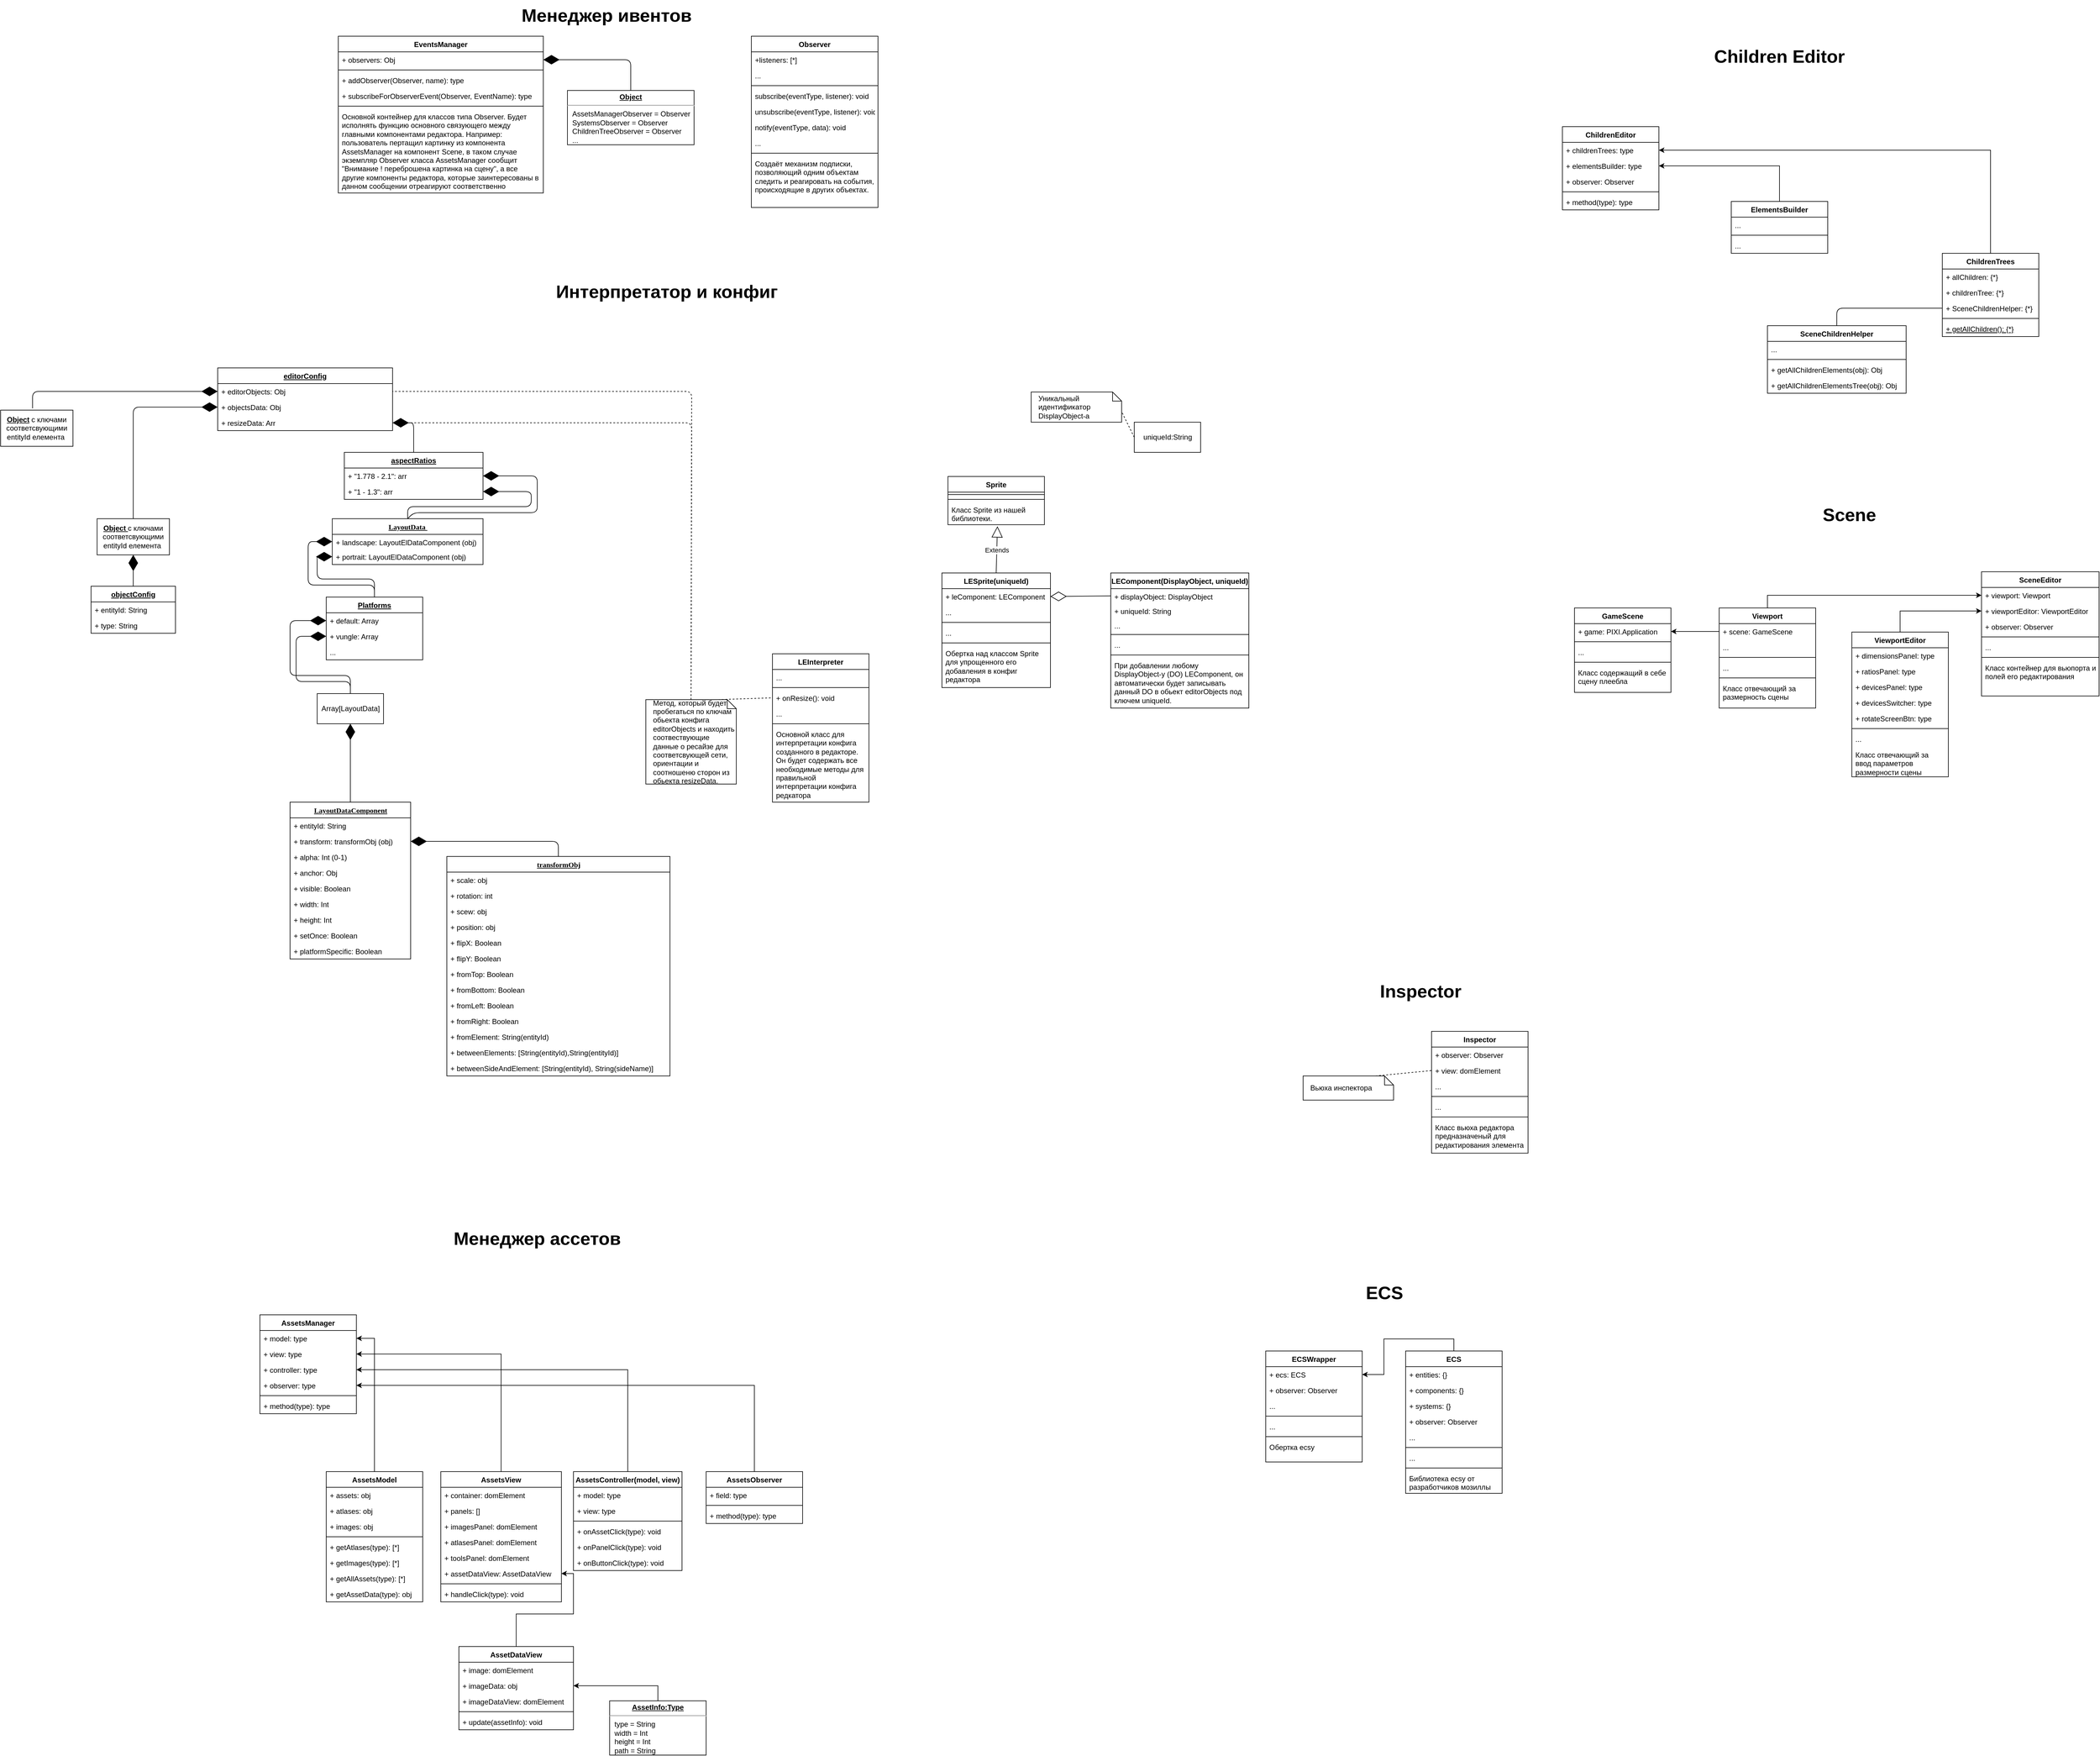 <mxfile version="15.0.3" type="github">
  <diagram id="ffmO-sJ7_YCIPXltRzIW" name="Сторінка-1">
    <mxGraphModel dx="7806" dy="2693" grid="1" gridSize="10" guides="1" tooltips="1" connect="1" arrows="1" fold="1" page="1" pageScale="1" pageWidth="827" pageHeight="1169" math="0" shadow="0">
      <root>
        <mxCell id="0" />
        <mxCell id="1" parent="0" />
        <mxCell id="pEa-rMu9kl-3zr13X7H1-199" style="edgeStyle=orthogonalEdgeStyle;rounded=0;orthogonalLoop=1;jettySize=auto;html=1;exitX=0.5;exitY=0;exitDx=0;exitDy=0;entryX=1;entryY=0.5;entryDx=0;entryDy=0;" parent="1" source="rtQ2xhxiL2YdAqn3eKPk-1" target="pEa-rMu9kl-3zr13X7H1-194" edge="1">
          <mxGeometry relative="1" as="geometry" />
        </mxCell>
        <mxCell id="rtQ2xhxiL2YdAqn3eKPk-1" value="ChildrenTrees" style="swimlane;fontStyle=1;align=center;verticalAlign=top;childLayout=stackLayout;horizontal=1;startSize=26;horizontalStack=0;resizeParent=1;resizeParentMax=0;resizeLast=0;collapsible=1;marginBottom=0;" parent="1" vertex="1">
          <mxGeometry x="-1380" y="-440" width="160" height="138" as="geometry" />
        </mxCell>
        <mxCell id="rtQ2xhxiL2YdAqn3eKPk-2" value="+ allChildren: {*}" style="text;strokeColor=none;fillColor=none;align=left;verticalAlign=top;spacingLeft=4;spacingRight=4;overflow=hidden;rotatable=0;points=[[0,0.5],[1,0.5]];portConstraint=eastwest;" parent="rtQ2xhxiL2YdAqn3eKPk-1" vertex="1">
          <mxGeometry y="26" width="160" height="26" as="geometry" />
        </mxCell>
        <mxCell id="v4rBiRq6WJc0ddFK_sni-3" value="+ сhildrenTree: {*}" style="text;strokeColor=none;fillColor=none;align=left;verticalAlign=top;spacingLeft=4;spacingRight=4;overflow=hidden;rotatable=0;points=[[0,0.5],[1,0.5]];portConstraint=eastwest;" parent="rtQ2xhxiL2YdAqn3eKPk-1" vertex="1">
          <mxGeometry y="52" width="160" height="26" as="geometry" />
        </mxCell>
        <mxCell id="v4rBiRq6WJc0ddFK_sni-4" value="+ SceneChildrenHelper: {*}" style="text;strokeColor=none;fillColor=none;align=left;verticalAlign=top;spacingLeft=4;spacingRight=4;overflow=hidden;rotatable=0;points=[[0,0.5],[1,0.5]];portConstraint=eastwest;" parent="rtQ2xhxiL2YdAqn3eKPk-1" vertex="1">
          <mxGeometry y="78" width="160" height="26" as="geometry" />
        </mxCell>
        <mxCell id="rtQ2xhxiL2YdAqn3eKPk-3" value="" style="line;strokeWidth=1;fillColor=none;align=left;verticalAlign=middle;spacingTop=-1;spacingLeft=3;spacingRight=3;rotatable=0;labelPosition=right;points=[];portConstraint=eastwest;" parent="rtQ2xhxiL2YdAqn3eKPk-1" vertex="1">
          <mxGeometry y="104" width="160" height="8" as="geometry" />
        </mxCell>
        <mxCell id="rtQ2xhxiL2YdAqn3eKPk-4" value="+ getAllChildren(): {*}" style="text;fillColor=none;align=left;verticalAlign=top;spacingLeft=4;spacingRight=4;overflow=hidden;rotatable=0;points=[[0,0.5],[1,0.5]];portConstraint=eastwest;fontStyle=4;strokeWidth=3;" parent="rtQ2xhxiL2YdAqn3eKPk-1" vertex="1">
          <mxGeometry y="112" width="160" height="26" as="geometry" />
        </mxCell>
        <mxCell id="pEa-rMu9kl-3zr13X7H1-1" value="SceneChildrenHelper" style="swimlane;fontStyle=1;align=center;verticalAlign=top;childLayout=stackLayout;horizontal=1;startSize=26;horizontalStack=0;resizeParent=1;resizeParentMax=0;resizeLast=0;collapsible=1;marginBottom=0;" parent="1" vertex="1">
          <mxGeometry x="-1670" y="-320" width="230" height="112" as="geometry" />
        </mxCell>
        <mxCell id="pEa-rMu9kl-3zr13X7H1-2" value="..." style="text;strokeColor=none;fillColor=none;align=left;verticalAlign=top;spacingLeft=4;spacingRight=4;overflow=hidden;rotatable=0;points=[[0,0.5],[1,0.5]];portConstraint=eastwest;" parent="pEa-rMu9kl-3zr13X7H1-1" vertex="1">
          <mxGeometry y="26" width="230" height="26" as="geometry" />
        </mxCell>
        <mxCell id="pEa-rMu9kl-3zr13X7H1-3" value="" style="line;strokeWidth=1;fillColor=none;align=left;verticalAlign=middle;spacingTop=-1;spacingLeft=3;spacingRight=3;rotatable=0;labelPosition=right;points=[];portConstraint=eastwest;" parent="pEa-rMu9kl-3zr13X7H1-1" vertex="1">
          <mxGeometry y="52" width="230" height="8" as="geometry" />
        </mxCell>
        <mxCell id="pEa-rMu9kl-3zr13X7H1-4" value="+ getAllChildrenElements(obj): Obj" style="text;strokeColor=none;fillColor=none;align=left;verticalAlign=top;spacingLeft=4;spacingRight=4;overflow=hidden;rotatable=0;points=[[0,0.5],[1,0.5]];portConstraint=eastwest;" parent="pEa-rMu9kl-3zr13X7H1-1" vertex="1">
          <mxGeometry y="60" width="230" height="26" as="geometry" />
        </mxCell>
        <mxCell id="pEa-rMu9kl-3zr13X7H1-6" value="+ getAllChildrenElementsTree(obj): Obj" style="text;strokeColor=none;fillColor=none;align=left;verticalAlign=top;spacingLeft=4;spacingRight=4;overflow=hidden;rotatable=0;points=[[0,0.5],[1,0.5]];portConstraint=eastwest;" parent="pEa-rMu9kl-3zr13X7H1-1" vertex="1">
          <mxGeometry y="86" width="230" height="26" as="geometry" />
        </mxCell>
        <mxCell id="pEa-rMu9kl-3zr13X7H1-8" value="AssetsManager" style="swimlane;fontStyle=1;align=center;verticalAlign=top;childLayout=stackLayout;horizontal=1;startSize=26;horizontalStack=0;resizeParent=1;resizeParentMax=0;resizeLast=0;collapsible=1;marginBottom=0;" parent="1" vertex="1">
          <mxGeometry x="-4170" y="1320" width="160" height="164" as="geometry" />
        </mxCell>
        <mxCell id="pEa-rMu9kl-3zr13X7H1-9" value="+ model: type" style="text;strokeColor=none;fillColor=none;align=left;verticalAlign=top;spacingLeft=4;spacingRight=4;overflow=hidden;rotatable=0;points=[[0,0.5],[1,0.5]];portConstraint=eastwest;" parent="pEa-rMu9kl-3zr13X7H1-8" vertex="1">
          <mxGeometry y="26" width="160" height="26" as="geometry" />
        </mxCell>
        <mxCell id="pEa-rMu9kl-3zr13X7H1-43" value="+ view: type" style="text;strokeColor=none;fillColor=none;align=left;verticalAlign=top;spacingLeft=4;spacingRight=4;overflow=hidden;rotatable=0;points=[[0,0.5],[1,0.5]];portConstraint=eastwest;" parent="pEa-rMu9kl-3zr13X7H1-8" vertex="1">
          <mxGeometry y="52" width="160" height="26" as="geometry" />
        </mxCell>
        <mxCell id="pEa-rMu9kl-3zr13X7H1-44" value="+ controller: type" style="text;strokeColor=none;fillColor=none;align=left;verticalAlign=top;spacingLeft=4;spacingRight=4;overflow=hidden;rotatable=0;points=[[0,0.5],[1,0.5]];portConstraint=eastwest;" parent="pEa-rMu9kl-3zr13X7H1-8" vertex="1">
          <mxGeometry y="78" width="160" height="26" as="geometry" />
        </mxCell>
        <mxCell id="pEa-rMu9kl-3zr13X7H1-45" value="+ observer: type" style="text;strokeColor=none;fillColor=none;align=left;verticalAlign=top;spacingLeft=4;spacingRight=4;overflow=hidden;rotatable=0;points=[[0,0.5],[1,0.5]];portConstraint=eastwest;" parent="pEa-rMu9kl-3zr13X7H1-8" vertex="1">
          <mxGeometry y="104" width="160" height="26" as="geometry" />
        </mxCell>
        <mxCell id="pEa-rMu9kl-3zr13X7H1-10" value="" style="line;strokeWidth=1;fillColor=none;align=left;verticalAlign=middle;spacingTop=-1;spacingLeft=3;spacingRight=3;rotatable=0;labelPosition=right;points=[];portConstraint=eastwest;" parent="pEa-rMu9kl-3zr13X7H1-8" vertex="1">
          <mxGeometry y="130" width="160" height="8" as="geometry" />
        </mxCell>
        <mxCell id="pEa-rMu9kl-3zr13X7H1-11" value="+ method(type): type" style="text;strokeColor=none;fillColor=none;align=left;verticalAlign=top;spacingLeft=4;spacingRight=4;overflow=hidden;rotatable=0;points=[[0,0.5],[1,0.5]];portConstraint=eastwest;" parent="pEa-rMu9kl-3zr13X7H1-8" vertex="1">
          <mxGeometry y="138" width="160" height="26" as="geometry" />
        </mxCell>
        <mxCell id="pEa-rMu9kl-3zr13X7H1-94" style="edgeStyle=orthogonalEdgeStyle;rounded=0;orthogonalLoop=1;jettySize=auto;html=1;exitX=0.5;exitY=0;exitDx=0;exitDy=0;entryX=1;entryY=0.5;entryDx=0;entryDy=0;" parent="1" source="pEa-rMu9kl-3zr13X7H1-46" target="pEa-rMu9kl-3zr13X7H1-9" edge="1">
          <mxGeometry relative="1" as="geometry" />
        </mxCell>
        <mxCell id="pEa-rMu9kl-3zr13X7H1-46" value="AssetsModel" style="swimlane;fontStyle=1;align=center;verticalAlign=top;childLayout=stackLayout;horizontal=1;startSize=26;horizontalStack=0;resizeParent=1;resizeParentMax=0;resizeLast=0;collapsible=1;marginBottom=0;" parent="1" vertex="1">
          <mxGeometry x="-4060" y="1580" width="160" height="216" as="geometry" />
        </mxCell>
        <mxCell id="pEa-rMu9kl-3zr13X7H1-47" value="+ assets: obj" style="text;strokeColor=none;fillColor=none;align=left;verticalAlign=top;spacingLeft=4;spacingRight=4;overflow=hidden;rotatable=0;points=[[0,0.5],[1,0.5]];portConstraint=eastwest;" parent="pEa-rMu9kl-3zr13X7H1-46" vertex="1">
          <mxGeometry y="26" width="160" height="26" as="geometry" />
        </mxCell>
        <mxCell id="pEa-rMu9kl-3zr13X7H1-66" value="+ atlases: obj" style="text;strokeColor=none;fillColor=none;align=left;verticalAlign=top;spacingLeft=4;spacingRight=4;overflow=hidden;rotatable=0;points=[[0,0.5],[1,0.5]];portConstraint=eastwest;" parent="pEa-rMu9kl-3zr13X7H1-46" vertex="1">
          <mxGeometry y="52" width="160" height="26" as="geometry" />
        </mxCell>
        <mxCell id="pEa-rMu9kl-3zr13X7H1-67" value="+ images: obj" style="text;strokeColor=none;fillColor=none;align=left;verticalAlign=top;spacingLeft=4;spacingRight=4;overflow=hidden;rotatable=0;points=[[0,0.5],[1,0.5]];portConstraint=eastwest;" parent="pEa-rMu9kl-3zr13X7H1-46" vertex="1">
          <mxGeometry y="78" width="160" height="26" as="geometry" />
        </mxCell>
        <mxCell id="pEa-rMu9kl-3zr13X7H1-48" value="" style="line;strokeWidth=1;fillColor=none;align=left;verticalAlign=middle;spacingTop=-1;spacingLeft=3;spacingRight=3;rotatable=0;labelPosition=right;points=[];portConstraint=eastwest;" parent="pEa-rMu9kl-3zr13X7H1-46" vertex="1">
          <mxGeometry y="104" width="160" height="8" as="geometry" />
        </mxCell>
        <mxCell id="pEa-rMu9kl-3zr13X7H1-49" value="+ getAtlases(type): [*]" style="text;strokeColor=none;fillColor=none;align=left;verticalAlign=top;spacingLeft=4;spacingRight=4;overflow=hidden;rotatable=0;points=[[0,0.5],[1,0.5]];portConstraint=eastwest;" parent="pEa-rMu9kl-3zr13X7H1-46" vertex="1">
          <mxGeometry y="112" width="160" height="26" as="geometry" />
        </mxCell>
        <mxCell id="pEa-rMu9kl-3zr13X7H1-68" value="+ getImages(type): [*]" style="text;strokeColor=none;fillColor=none;align=left;verticalAlign=top;spacingLeft=4;spacingRight=4;overflow=hidden;rotatable=0;points=[[0,0.5],[1,0.5]];portConstraint=eastwest;" parent="pEa-rMu9kl-3zr13X7H1-46" vertex="1">
          <mxGeometry y="138" width="160" height="26" as="geometry" />
        </mxCell>
        <mxCell id="pEa-rMu9kl-3zr13X7H1-69" value="+ getAllAssets(type): [*]" style="text;strokeColor=none;fillColor=none;align=left;verticalAlign=top;spacingLeft=4;spacingRight=4;overflow=hidden;rotatable=0;points=[[0,0.5],[1,0.5]];portConstraint=eastwest;" parent="pEa-rMu9kl-3zr13X7H1-46" vertex="1">
          <mxGeometry y="164" width="160" height="26" as="geometry" />
        </mxCell>
        <mxCell id="pEa-rMu9kl-3zr13X7H1-70" value="+ getAssetData(type): obj" style="text;strokeColor=none;fillColor=none;align=left;verticalAlign=top;spacingLeft=4;spacingRight=4;overflow=hidden;rotatable=0;points=[[0,0.5],[1,0.5]];portConstraint=eastwest;" parent="pEa-rMu9kl-3zr13X7H1-46" vertex="1">
          <mxGeometry y="190" width="160" height="26" as="geometry" />
        </mxCell>
        <mxCell id="pEa-rMu9kl-3zr13X7H1-97" style="edgeStyle=orthogonalEdgeStyle;rounded=0;orthogonalLoop=1;jettySize=auto;html=1;exitX=0.5;exitY=0;exitDx=0;exitDy=0;entryX=1;entryY=0.5;entryDx=0;entryDy=0;" parent="1" source="pEa-rMu9kl-3zr13X7H1-50" target="pEa-rMu9kl-3zr13X7H1-45" edge="1">
          <mxGeometry relative="1" as="geometry" />
        </mxCell>
        <mxCell id="pEa-rMu9kl-3zr13X7H1-50" value="AssetsObserver" style="swimlane;fontStyle=1;align=center;verticalAlign=top;childLayout=stackLayout;horizontal=1;startSize=26;horizontalStack=0;resizeParent=1;resizeParentMax=0;resizeLast=0;collapsible=1;marginBottom=0;" parent="1" vertex="1">
          <mxGeometry x="-3430" y="1580" width="160" height="86" as="geometry" />
        </mxCell>
        <mxCell id="pEa-rMu9kl-3zr13X7H1-51" value="+ field: type" style="text;strokeColor=none;fillColor=none;align=left;verticalAlign=top;spacingLeft=4;spacingRight=4;overflow=hidden;rotatable=0;points=[[0,0.5],[1,0.5]];portConstraint=eastwest;" parent="pEa-rMu9kl-3zr13X7H1-50" vertex="1">
          <mxGeometry y="26" width="160" height="26" as="geometry" />
        </mxCell>
        <mxCell id="pEa-rMu9kl-3zr13X7H1-52" value="" style="line;strokeWidth=1;fillColor=none;align=left;verticalAlign=middle;spacingTop=-1;spacingLeft=3;spacingRight=3;rotatable=0;labelPosition=right;points=[];portConstraint=eastwest;" parent="pEa-rMu9kl-3zr13X7H1-50" vertex="1">
          <mxGeometry y="52" width="160" height="8" as="geometry" />
        </mxCell>
        <mxCell id="pEa-rMu9kl-3zr13X7H1-53" value="+ method(type): type" style="text;strokeColor=none;fillColor=none;align=left;verticalAlign=top;spacingLeft=4;spacingRight=4;overflow=hidden;rotatable=0;points=[[0,0.5],[1,0.5]];portConstraint=eastwest;" parent="pEa-rMu9kl-3zr13X7H1-50" vertex="1">
          <mxGeometry y="60" width="160" height="26" as="geometry" />
        </mxCell>
        <mxCell id="pEa-rMu9kl-3zr13X7H1-95" style="edgeStyle=orthogonalEdgeStyle;rounded=0;orthogonalLoop=1;jettySize=auto;html=1;exitX=0.5;exitY=0;exitDx=0;exitDy=0;entryX=1;entryY=0.5;entryDx=0;entryDy=0;" parent="1" source="pEa-rMu9kl-3zr13X7H1-54" target="pEa-rMu9kl-3zr13X7H1-43" edge="1">
          <mxGeometry relative="1" as="geometry" />
        </mxCell>
        <mxCell id="pEa-rMu9kl-3zr13X7H1-54" value="AssetsView&#xa;" style="swimlane;fontStyle=1;align=center;verticalAlign=top;childLayout=stackLayout;horizontal=1;startSize=26;horizontalStack=0;resizeParent=1;resizeParentMax=0;resizeLast=0;collapsible=1;marginBottom=0;" parent="1" vertex="1">
          <mxGeometry x="-3870" y="1580" width="200" height="216" as="geometry" />
        </mxCell>
        <mxCell id="pEa-rMu9kl-3zr13X7H1-55" value="+ container: domElement" style="text;strokeColor=none;fillColor=none;align=left;verticalAlign=top;spacingLeft=4;spacingRight=4;overflow=hidden;rotatable=0;points=[[0,0.5],[1,0.5]];portConstraint=eastwest;" parent="pEa-rMu9kl-3zr13X7H1-54" vertex="1">
          <mxGeometry y="26" width="200" height="26" as="geometry" />
        </mxCell>
        <mxCell id="pEa-rMu9kl-3zr13X7H1-74" value="+ panels: []" style="text;strokeColor=none;fillColor=none;align=left;verticalAlign=top;spacingLeft=4;spacingRight=4;overflow=hidden;rotatable=0;points=[[0,0.5],[1,0.5]];portConstraint=eastwest;" parent="pEa-rMu9kl-3zr13X7H1-54" vertex="1">
          <mxGeometry y="52" width="200" height="26" as="geometry" />
        </mxCell>
        <mxCell id="pEa-rMu9kl-3zr13X7H1-75" value="+ imagesPanel: domElement" style="text;strokeColor=none;fillColor=none;align=left;verticalAlign=top;spacingLeft=4;spacingRight=4;overflow=hidden;rotatable=0;points=[[0,0.5],[1,0.5]];portConstraint=eastwest;" parent="pEa-rMu9kl-3zr13X7H1-54" vertex="1">
          <mxGeometry y="78" width="200" height="26" as="geometry" />
        </mxCell>
        <mxCell id="pEa-rMu9kl-3zr13X7H1-76" value="+ atlasesPanel: domElement" style="text;strokeColor=none;fillColor=none;align=left;verticalAlign=top;spacingLeft=4;spacingRight=4;overflow=hidden;rotatable=0;points=[[0,0.5],[1,0.5]];portConstraint=eastwest;" parent="pEa-rMu9kl-3zr13X7H1-54" vertex="1">
          <mxGeometry y="104" width="200" height="26" as="geometry" />
        </mxCell>
        <mxCell id="pEa-rMu9kl-3zr13X7H1-77" value="+ toolsPanel: domElement" style="text;strokeColor=none;fillColor=none;align=left;verticalAlign=top;spacingLeft=4;spacingRight=4;overflow=hidden;rotatable=0;points=[[0,0.5],[1,0.5]];portConstraint=eastwest;" parent="pEa-rMu9kl-3zr13X7H1-54" vertex="1">
          <mxGeometry y="130" width="200" height="26" as="geometry" />
        </mxCell>
        <mxCell id="pEa-rMu9kl-3zr13X7H1-78" value="+ assetDataView: AssetDataView" style="text;strokeColor=none;fillColor=none;align=left;verticalAlign=top;spacingLeft=4;spacingRight=4;overflow=hidden;rotatable=0;points=[[0,0.5],[1,0.5]];portConstraint=eastwest;" parent="pEa-rMu9kl-3zr13X7H1-54" vertex="1">
          <mxGeometry y="156" width="200" height="26" as="geometry" />
        </mxCell>
        <mxCell id="pEa-rMu9kl-3zr13X7H1-56" value="" style="line;strokeWidth=1;fillColor=none;align=left;verticalAlign=middle;spacingTop=-1;spacingLeft=3;spacingRight=3;rotatable=0;labelPosition=right;points=[];portConstraint=eastwest;" parent="pEa-rMu9kl-3zr13X7H1-54" vertex="1">
          <mxGeometry y="182" width="200" height="8" as="geometry" />
        </mxCell>
        <mxCell id="pEa-rMu9kl-3zr13X7H1-57" value="+ handleClick(type): void" style="text;strokeColor=none;fillColor=none;align=left;verticalAlign=top;spacingLeft=4;spacingRight=4;overflow=hidden;rotatable=0;points=[[0,0.5],[1,0.5]];portConstraint=eastwest;" parent="pEa-rMu9kl-3zr13X7H1-54" vertex="1">
          <mxGeometry y="190" width="200" height="26" as="geometry" />
        </mxCell>
        <mxCell id="pEa-rMu9kl-3zr13X7H1-96" style="edgeStyle=orthogonalEdgeStyle;rounded=0;orthogonalLoop=1;jettySize=auto;html=1;exitX=0.5;exitY=0;exitDx=0;exitDy=0;entryX=1;entryY=0.5;entryDx=0;entryDy=0;" parent="1" source="pEa-rMu9kl-3zr13X7H1-58" target="pEa-rMu9kl-3zr13X7H1-44" edge="1">
          <mxGeometry relative="1" as="geometry" />
        </mxCell>
        <mxCell id="pEa-rMu9kl-3zr13X7H1-58" value="AssetsController(model, view)&#xa;" style="swimlane;fontStyle=1;align=center;verticalAlign=top;childLayout=stackLayout;horizontal=1;startSize=26;horizontalStack=0;resizeParent=1;resizeParentMax=0;resizeLast=0;collapsible=1;marginBottom=0;" parent="1" vertex="1">
          <mxGeometry x="-3650" y="1580" width="180" height="164" as="geometry">
            <mxRectangle x="630" y="950" width="210" height="26" as="alternateBounds" />
          </mxGeometry>
        </mxCell>
        <mxCell id="pEa-rMu9kl-3zr13X7H1-59" value="+ model: type" style="text;strokeColor=none;fillColor=none;align=left;verticalAlign=top;spacingLeft=4;spacingRight=4;overflow=hidden;rotatable=0;points=[[0,0.5],[1,0.5]];portConstraint=eastwest;" parent="pEa-rMu9kl-3zr13X7H1-58" vertex="1">
          <mxGeometry y="26" width="180" height="26" as="geometry" />
        </mxCell>
        <mxCell id="pEa-rMu9kl-3zr13X7H1-71" value="+ view: type" style="text;strokeColor=none;fillColor=none;align=left;verticalAlign=top;spacingLeft=4;spacingRight=4;overflow=hidden;rotatable=0;points=[[0,0.5],[1,0.5]];portConstraint=eastwest;" parent="pEa-rMu9kl-3zr13X7H1-58" vertex="1">
          <mxGeometry y="52" width="180" height="26" as="geometry" />
        </mxCell>
        <mxCell id="pEa-rMu9kl-3zr13X7H1-60" value="" style="line;strokeWidth=1;fillColor=none;align=left;verticalAlign=middle;spacingTop=-1;spacingLeft=3;spacingRight=3;rotatable=0;labelPosition=right;points=[];portConstraint=eastwest;" parent="pEa-rMu9kl-3zr13X7H1-58" vertex="1">
          <mxGeometry y="78" width="180" height="8" as="geometry" />
        </mxCell>
        <mxCell id="pEa-rMu9kl-3zr13X7H1-61" value="+ onAssetClick(type): void" style="text;strokeColor=none;fillColor=none;align=left;verticalAlign=top;spacingLeft=4;spacingRight=4;overflow=hidden;rotatable=0;points=[[0,0.5],[1,0.5]];portConstraint=eastwest;" parent="pEa-rMu9kl-3zr13X7H1-58" vertex="1">
          <mxGeometry y="86" width="180" height="26" as="geometry" />
        </mxCell>
        <mxCell id="pEa-rMu9kl-3zr13X7H1-72" value="+ onPanelClick(type): void" style="text;strokeColor=none;fillColor=none;align=left;verticalAlign=top;spacingLeft=4;spacingRight=4;overflow=hidden;rotatable=0;points=[[0,0.5],[1,0.5]];portConstraint=eastwest;" parent="pEa-rMu9kl-3zr13X7H1-58" vertex="1">
          <mxGeometry y="112" width="180" height="26" as="geometry" />
        </mxCell>
        <mxCell id="pEa-rMu9kl-3zr13X7H1-73" value="+ onButtonClick(type): void" style="text;strokeColor=none;fillColor=none;align=left;verticalAlign=top;spacingLeft=4;spacingRight=4;overflow=hidden;rotatable=0;points=[[0,0.5],[1,0.5]];portConstraint=eastwest;" parent="pEa-rMu9kl-3zr13X7H1-58" vertex="1">
          <mxGeometry y="138" width="180" height="26" as="geometry" />
        </mxCell>
        <mxCell id="pEa-rMu9kl-3zr13X7H1-93" style="edgeStyle=orthogonalEdgeStyle;rounded=0;orthogonalLoop=1;jettySize=auto;html=1;exitX=0.5;exitY=0;exitDx=0;exitDy=0;entryX=1;entryY=0.5;entryDx=0;entryDy=0;" parent="1" source="pEa-rMu9kl-3zr13X7H1-83" target="pEa-rMu9kl-3zr13X7H1-78" edge="1">
          <mxGeometry relative="1" as="geometry" />
        </mxCell>
        <mxCell id="pEa-rMu9kl-3zr13X7H1-83" value="AssetDataView" style="swimlane;fontStyle=1;align=center;verticalAlign=top;childLayout=stackLayout;horizontal=1;startSize=26;horizontalStack=0;resizeParent=1;resizeParentMax=0;resizeLast=0;collapsible=1;marginBottom=0;" parent="1" vertex="1">
          <mxGeometry x="-3840" y="1870" width="190" height="138" as="geometry" />
        </mxCell>
        <mxCell id="pEa-rMu9kl-3zr13X7H1-84" value="+ image: domElement" style="text;strokeColor=none;fillColor=none;align=left;verticalAlign=top;spacingLeft=4;spacingRight=4;overflow=hidden;rotatable=0;points=[[0,0.5],[1,0.5]];portConstraint=eastwest;" parent="pEa-rMu9kl-3zr13X7H1-83" vertex="1">
          <mxGeometry y="26" width="190" height="26" as="geometry" />
        </mxCell>
        <mxCell id="pEa-rMu9kl-3zr13X7H1-87" value="+ imageData: obj" style="text;strokeColor=none;fillColor=none;align=left;verticalAlign=top;spacingLeft=4;spacingRight=4;overflow=hidden;rotatable=0;points=[[0,0.5],[1,0.5]];portConstraint=eastwest;" parent="pEa-rMu9kl-3zr13X7H1-83" vertex="1">
          <mxGeometry y="52" width="190" height="26" as="geometry" />
        </mxCell>
        <mxCell id="pEa-rMu9kl-3zr13X7H1-92" value="+ imageDataView: domElement" style="text;strokeColor=none;fillColor=none;align=left;verticalAlign=top;spacingLeft=4;spacingRight=4;overflow=hidden;rotatable=0;points=[[0,0.5],[1,0.5]];portConstraint=eastwest;" parent="pEa-rMu9kl-3zr13X7H1-83" vertex="1">
          <mxGeometry y="78" width="190" height="26" as="geometry" />
        </mxCell>
        <mxCell id="pEa-rMu9kl-3zr13X7H1-85" value="" style="line;strokeWidth=1;fillColor=none;align=left;verticalAlign=middle;spacingTop=-1;spacingLeft=3;spacingRight=3;rotatable=0;labelPosition=right;points=[];portConstraint=eastwest;" parent="pEa-rMu9kl-3zr13X7H1-83" vertex="1">
          <mxGeometry y="104" width="190" height="8" as="geometry" />
        </mxCell>
        <mxCell id="pEa-rMu9kl-3zr13X7H1-86" value="+ update(assetInfo): void" style="text;strokeColor=none;fillColor=none;align=left;verticalAlign=top;spacingLeft=4;spacingRight=4;overflow=hidden;rotatable=0;points=[[0,0.5],[1,0.5]];portConstraint=eastwest;" parent="pEa-rMu9kl-3zr13X7H1-83" vertex="1">
          <mxGeometry y="112" width="190" height="26" as="geometry" />
        </mxCell>
        <mxCell id="pEa-rMu9kl-3zr13X7H1-91" style="edgeStyle=orthogonalEdgeStyle;rounded=0;orthogonalLoop=1;jettySize=auto;html=1;exitX=0.5;exitY=0;exitDx=0;exitDy=0;entryX=1;entryY=0.5;entryDx=0;entryDy=0;" parent="1" source="pEa-rMu9kl-3zr13X7H1-89" target="pEa-rMu9kl-3zr13X7H1-87" edge="1">
          <mxGeometry relative="1" as="geometry" />
        </mxCell>
        <mxCell id="pEa-rMu9kl-3zr13X7H1-89" value="&lt;p style=&quot;margin: 0px ; margin-top: 4px ; text-align: center ; text-decoration: underline&quot;&gt;&lt;b&gt;AssetInfo:Type&lt;/b&gt;&lt;/p&gt;&lt;hr&gt;&lt;p style=&quot;margin: 0px ; margin-left: 8px&quot;&gt;type = String&lt;br&gt;width = Int&lt;br&gt;height = Int&lt;/p&gt;&lt;p style=&quot;margin: 0px ; margin-left: 8px&quot;&gt;path = String&lt;/p&gt;" style="verticalAlign=top;align=left;overflow=fill;fontSize=12;fontFamily=Helvetica;html=1;" parent="1" vertex="1">
          <mxGeometry x="-3590" y="1960" width="160" height="90" as="geometry" />
        </mxCell>
        <mxCell id="pEa-rMu9kl-3zr13X7H1-193" value="ChildrenEditor" style="swimlane;fontStyle=1;align=center;verticalAlign=top;childLayout=stackLayout;horizontal=1;startSize=26;horizontalStack=0;resizeParent=1;resizeParentMax=0;resizeLast=0;collapsible=1;marginBottom=0;" parent="1" vertex="1">
          <mxGeometry x="-2010" y="-650" width="160" height="138" as="geometry" />
        </mxCell>
        <mxCell id="pEa-rMu9kl-3zr13X7H1-194" value="+ childrenTrees: type" style="text;strokeColor=none;fillColor=none;align=left;verticalAlign=top;spacingLeft=4;spacingRight=4;overflow=hidden;rotatable=0;points=[[0,0.5],[1,0.5]];portConstraint=eastwest;" parent="pEa-rMu9kl-3zr13X7H1-193" vertex="1">
          <mxGeometry y="26" width="160" height="26" as="geometry" />
        </mxCell>
        <mxCell id="pEa-rMu9kl-3zr13X7H1-198" value="+ elementsBuilder: type" style="text;strokeColor=none;fillColor=none;align=left;verticalAlign=top;spacingLeft=4;spacingRight=4;overflow=hidden;rotatable=0;points=[[0,0.5],[1,0.5]];portConstraint=eastwest;" parent="pEa-rMu9kl-3zr13X7H1-193" vertex="1">
          <mxGeometry y="52" width="160" height="26" as="geometry" />
        </mxCell>
        <mxCell id="pEa-rMu9kl-3zr13X7H1-197" value="+ observer: Observer" style="text;strokeColor=none;fillColor=none;align=left;verticalAlign=top;spacingLeft=4;spacingRight=4;overflow=hidden;rotatable=0;points=[[0,0.5],[1,0.5]];portConstraint=eastwest;" parent="pEa-rMu9kl-3zr13X7H1-193" vertex="1">
          <mxGeometry y="78" width="160" height="26" as="geometry" />
        </mxCell>
        <mxCell id="pEa-rMu9kl-3zr13X7H1-195" value="" style="line;strokeWidth=1;fillColor=none;align=left;verticalAlign=middle;spacingTop=-1;spacingLeft=3;spacingRight=3;rotatable=0;labelPosition=right;points=[];portConstraint=eastwest;" parent="pEa-rMu9kl-3zr13X7H1-193" vertex="1">
          <mxGeometry y="104" width="160" height="8" as="geometry" />
        </mxCell>
        <mxCell id="pEa-rMu9kl-3zr13X7H1-196" value="+ method(type): type" style="text;strokeColor=none;fillColor=none;align=left;verticalAlign=top;spacingLeft=4;spacingRight=4;overflow=hidden;rotatable=0;points=[[0,0.5],[1,0.5]];portConstraint=eastwest;" parent="pEa-rMu9kl-3zr13X7H1-193" vertex="1">
          <mxGeometry y="112" width="160" height="26" as="geometry" />
        </mxCell>
        <mxCell id="pEa-rMu9kl-3zr13X7H1-205" style="edgeStyle=orthogonalEdgeStyle;rounded=0;orthogonalLoop=1;jettySize=auto;html=1;exitX=0.5;exitY=0;exitDx=0;exitDy=0;entryX=1;entryY=0.5;entryDx=0;entryDy=0;" parent="1" source="pEa-rMu9kl-3zr13X7H1-200" target="pEa-rMu9kl-3zr13X7H1-198" edge="1">
          <mxGeometry relative="1" as="geometry" />
        </mxCell>
        <mxCell id="pEa-rMu9kl-3zr13X7H1-200" value="ElementsBuilder" style="swimlane;fontStyle=1;align=center;verticalAlign=top;childLayout=stackLayout;horizontal=1;startSize=26;horizontalStack=0;resizeParent=1;resizeParentMax=0;resizeLast=0;collapsible=1;marginBottom=0;" parent="1" vertex="1">
          <mxGeometry x="-1730" y="-526" width="160" height="86" as="geometry" />
        </mxCell>
        <mxCell id="pEa-rMu9kl-3zr13X7H1-201" value="..." style="text;strokeColor=none;fillColor=none;align=left;verticalAlign=top;spacingLeft=4;spacingRight=4;overflow=hidden;rotatable=0;points=[[0,0.5],[1,0.5]];portConstraint=eastwest;" parent="pEa-rMu9kl-3zr13X7H1-200" vertex="1">
          <mxGeometry y="26" width="160" height="26" as="geometry" />
        </mxCell>
        <mxCell id="pEa-rMu9kl-3zr13X7H1-202" value="" style="line;strokeWidth=1;fillColor=none;align=left;verticalAlign=middle;spacingTop=-1;spacingLeft=3;spacingRight=3;rotatable=0;labelPosition=right;points=[];portConstraint=eastwest;" parent="pEa-rMu9kl-3zr13X7H1-200" vertex="1">
          <mxGeometry y="52" width="160" height="8" as="geometry" />
        </mxCell>
        <mxCell id="pEa-rMu9kl-3zr13X7H1-203" value="..." style="text;strokeColor=none;fillColor=none;align=left;verticalAlign=top;spacingLeft=4;spacingRight=4;overflow=hidden;rotatable=0;points=[[0,0.5],[1,0.5]];portConstraint=eastwest;" parent="pEa-rMu9kl-3zr13X7H1-200" vertex="1">
          <mxGeometry y="60" width="160" height="26" as="geometry" />
        </mxCell>
        <mxCell id="iZDqGjUydslP9kxT50Uf-1" value="LEInterpreter" style="swimlane;fontStyle=1;align=center;verticalAlign=top;childLayout=stackLayout;horizontal=1;startSize=26;horizontalStack=0;resizeParent=1;resizeParentMax=0;resizeLast=0;collapsible=1;marginBottom=0;" parent="1" vertex="1">
          <mxGeometry x="-3320" y="224" width="160" height="246" as="geometry" />
        </mxCell>
        <mxCell id="iZDqGjUydslP9kxT50Uf-2" value="..." style="text;strokeColor=none;fillColor=none;align=left;verticalAlign=top;spacingLeft=4;spacingRight=4;overflow=hidden;rotatable=0;points=[[0,0.5],[1,0.5]];portConstraint=eastwest;" parent="iZDqGjUydslP9kxT50Uf-1" vertex="1">
          <mxGeometry y="26" width="160" height="26" as="geometry" />
        </mxCell>
        <mxCell id="iZDqGjUydslP9kxT50Uf-3" value="" style="line;strokeWidth=1;fillColor=none;align=left;verticalAlign=middle;spacingTop=-1;spacingLeft=3;spacingRight=3;rotatable=0;labelPosition=right;points=[];portConstraint=eastwest;" parent="iZDqGjUydslP9kxT50Uf-1" vertex="1">
          <mxGeometry y="52" width="160" height="8" as="geometry" />
        </mxCell>
        <mxCell id="iZDqGjUydslP9kxT50Uf-4" value="+ onResize(): void" style="text;strokeColor=none;fillColor=none;align=left;verticalAlign=top;spacingLeft=4;spacingRight=4;overflow=hidden;rotatable=0;points=[[0,0.5],[1,0.5]];portConstraint=eastwest;" parent="iZDqGjUydslP9kxT50Uf-1" vertex="1">
          <mxGeometry y="60" width="160" height="26" as="geometry" />
        </mxCell>
        <mxCell id="iZDqGjUydslP9kxT50Uf-117" value="..." style="text;strokeColor=none;fillColor=none;align=left;verticalAlign=top;spacingLeft=4;spacingRight=4;overflow=hidden;rotatable=0;points=[[0,0.5],[1,0.5]];portConstraint=eastwest;" parent="iZDqGjUydslP9kxT50Uf-1" vertex="1">
          <mxGeometry y="86" width="160" height="26" as="geometry" />
        </mxCell>
        <mxCell id="iZDqGjUydslP9kxT50Uf-63" value="" style="line;strokeWidth=1;fillColor=none;align=left;verticalAlign=middle;spacingTop=-1;spacingLeft=3;spacingRight=3;rotatable=0;labelPosition=right;points=[];portConstraint=eastwest;" parent="iZDqGjUydslP9kxT50Uf-1" vertex="1">
          <mxGeometry y="112" width="160" height="8" as="geometry" />
        </mxCell>
        <mxCell id="iZDqGjUydslP9kxT50Uf-62" value="Основной класс для интерпретации конфига созданного в редакторе. Он будет содержать все необходимые методы для правильной интерпретации конфига редкатора" style="text;strokeColor=none;fillColor=none;align=left;verticalAlign=top;spacingLeft=4;spacingRight=4;overflow=hidden;rotatable=0;points=[[0,0.5],[1,0.5]];portConstraint=eastwest;whiteSpace=wrap;" parent="iZDqGjUydslP9kxT50Uf-1" vertex="1">
          <mxGeometry y="120" width="160" height="126" as="geometry" />
        </mxCell>
        <mxCell id="iZDqGjUydslP9kxT50Uf-5" value="&lt;u&gt;LayoutData&amp;nbsp;&lt;/u&gt;" style="swimlane;html=1;fontStyle=1;align=center;verticalAlign=top;childLayout=stackLayout;horizontal=1;startSize=26;horizontalStack=0;resizeParent=1;resizeLast=0;collapsible=1;marginBottom=0;swimlaneFillColor=#ffffff;rounded=0;shadow=0;comic=0;labelBackgroundColor=none;strokeWidth=1;fillColor=none;fontFamily=Verdana;fontSize=12" parent="1" vertex="1">
          <mxGeometry x="-4050" width="250" height="76" as="geometry" />
        </mxCell>
        <mxCell id="iZDqGjUydslP9kxT50Uf-6" value="+ landscape: LayoutElDataComponent (obj)" style="text;html=1;strokeColor=none;fillColor=none;align=left;verticalAlign=top;spacingLeft=4;spacingRight=4;whiteSpace=wrap;overflow=hidden;rotatable=0;points=[[0,0.5],[1,0.5]];portConstraint=eastwest;" parent="iZDqGjUydslP9kxT50Uf-5" vertex="1">
          <mxGeometry y="26" width="250" height="24" as="geometry" />
        </mxCell>
        <mxCell id="iZDqGjUydslP9kxT50Uf-7" value="+ portrait: LayoutElDataComponent (obj)" style="text;html=1;strokeColor=none;fillColor=none;align=left;verticalAlign=top;spacingLeft=4;spacingRight=4;whiteSpace=wrap;overflow=hidden;rotatable=0;points=[[0,0.5],[1,0.5]];portConstraint=eastwest;" parent="iZDqGjUydslP9kxT50Uf-5" vertex="1">
          <mxGeometry y="50" width="250" height="26" as="geometry" />
        </mxCell>
        <mxCell id="iZDqGjUydslP9kxT50Uf-8" value="&lt;u&gt;LayoutDataComponent&lt;/u&gt;" style="swimlane;html=1;fontStyle=1;align=center;verticalAlign=top;childLayout=stackLayout;horizontal=1;startSize=26;horizontalStack=0;resizeParent=1;resizeLast=0;collapsible=1;marginBottom=0;swimlaneFillColor=#ffffff;rounded=0;shadow=0;comic=0;labelBackgroundColor=none;strokeWidth=1;fillColor=none;fontFamily=Verdana;fontSize=12" parent="1" vertex="1">
          <mxGeometry x="-4120" y="470" width="200" height="260" as="geometry" />
        </mxCell>
        <mxCell id="iZDqGjUydslP9kxT50Uf-9" value="+ entityId: String" style="text;html=1;strokeColor=none;fillColor=none;align=left;verticalAlign=top;spacingLeft=4;spacingRight=4;whiteSpace=wrap;overflow=hidden;rotatable=0;points=[[0,0.5],[1,0.5]];portConstraint=eastwest;" parent="iZDqGjUydslP9kxT50Uf-8" vertex="1">
          <mxGeometry y="26" width="200" height="26" as="geometry" />
        </mxCell>
        <mxCell id="iZDqGjUydslP9kxT50Uf-10" value="+ transform: transformObj (obj)" style="text;html=1;strokeColor=none;fillColor=none;align=left;verticalAlign=top;spacingLeft=4;spacingRight=4;whiteSpace=wrap;overflow=hidden;rotatable=0;points=[[0,0.5],[1,0.5]];portConstraint=eastwest;" parent="iZDqGjUydslP9kxT50Uf-8" vertex="1">
          <mxGeometry y="52" width="200" height="26" as="geometry" />
        </mxCell>
        <mxCell id="iZDqGjUydslP9kxT50Uf-11" value="+ alpha: Int (0-1)" style="text;html=1;strokeColor=none;fillColor=none;align=left;verticalAlign=top;spacingLeft=4;spacingRight=4;whiteSpace=wrap;overflow=hidden;rotatable=0;points=[[0,0.5],[1,0.5]];portConstraint=eastwest;" parent="iZDqGjUydslP9kxT50Uf-8" vertex="1">
          <mxGeometry y="78" width="200" height="26" as="geometry" />
        </mxCell>
        <mxCell id="iZDqGjUydslP9kxT50Uf-12" value="+ anchor: Obj" style="text;html=1;strokeColor=none;fillColor=none;align=left;verticalAlign=top;spacingLeft=4;spacingRight=4;whiteSpace=wrap;overflow=hidden;rotatable=0;points=[[0,0.5],[1,0.5]];portConstraint=eastwest;" parent="iZDqGjUydslP9kxT50Uf-8" vertex="1">
          <mxGeometry y="104" width="200" height="26" as="geometry" />
        </mxCell>
        <mxCell id="iZDqGjUydslP9kxT50Uf-13" value="+ visible: Boolean" style="text;html=1;strokeColor=none;fillColor=none;align=left;verticalAlign=top;spacingLeft=4;spacingRight=4;whiteSpace=wrap;overflow=hidden;rotatable=0;points=[[0,0.5],[1,0.5]];portConstraint=eastwest;" parent="iZDqGjUydslP9kxT50Uf-8" vertex="1">
          <mxGeometry y="130" width="200" height="26" as="geometry" />
        </mxCell>
        <mxCell id="iZDqGjUydslP9kxT50Uf-14" value="+ width: Int" style="text;html=1;strokeColor=none;fillColor=none;align=left;verticalAlign=top;spacingLeft=4;spacingRight=4;whiteSpace=wrap;overflow=hidden;rotatable=0;points=[[0,0.5],[1,0.5]];portConstraint=eastwest;" parent="iZDqGjUydslP9kxT50Uf-8" vertex="1">
          <mxGeometry y="156" width="200" height="26" as="geometry" />
        </mxCell>
        <mxCell id="iZDqGjUydslP9kxT50Uf-15" value="+ height: Int" style="text;html=1;strokeColor=none;fillColor=none;align=left;verticalAlign=top;spacingLeft=4;spacingRight=4;whiteSpace=wrap;overflow=hidden;rotatable=0;points=[[0,0.5],[1,0.5]];portConstraint=eastwest;" parent="iZDqGjUydslP9kxT50Uf-8" vertex="1">
          <mxGeometry y="182" width="200" height="26" as="geometry" />
        </mxCell>
        <mxCell id="iZDqGjUydslP9kxT50Uf-16" value="+ setOnce: Boolean" style="text;html=1;strokeColor=none;fillColor=none;align=left;verticalAlign=top;spacingLeft=4;spacingRight=4;whiteSpace=wrap;overflow=hidden;rotatable=0;points=[[0,0.5],[1,0.5]];portConstraint=eastwest;" parent="iZDqGjUydslP9kxT50Uf-8" vertex="1">
          <mxGeometry y="208" width="200" height="26" as="geometry" />
        </mxCell>
        <mxCell id="iZDqGjUydslP9kxT50Uf-17" value="+ platformSpecific: Boolean" style="text;html=1;strokeColor=none;fillColor=none;align=left;verticalAlign=top;spacingLeft=4;spacingRight=4;whiteSpace=wrap;overflow=hidden;rotatable=0;points=[[0,0.5],[1,0.5]];portConstraint=eastwest;" parent="iZDqGjUydslP9kxT50Uf-8" vertex="1">
          <mxGeometry y="234" width="200" height="26" as="geometry" />
        </mxCell>
        <mxCell id="iZDqGjUydslP9kxT50Uf-18" value="&lt;u&gt;transformObj&lt;/u&gt;" style="swimlane;html=1;fontStyle=1;align=center;verticalAlign=top;childLayout=stackLayout;horizontal=1;startSize=26;horizontalStack=0;resizeParent=1;resizeLast=0;collapsible=1;marginBottom=0;swimlaneFillColor=#ffffff;rounded=0;shadow=0;comic=0;labelBackgroundColor=none;strokeWidth=1;fillColor=none;fontFamily=Verdana;fontSize=12" parent="1" vertex="1">
          <mxGeometry x="-3860" y="560" width="370" height="364" as="geometry" />
        </mxCell>
        <mxCell id="iZDqGjUydslP9kxT50Uf-19" value="+ scale: obj" style="text;html=1;strokeColor=none;fillColor=none;align=left;verticalAlign=top;spacingLeft=4;spacingRight=4;whiteSpace=wrap;overflow=hidden;rotatable=0;points=[[0,0.5],[1,0.5]];portConstraint=eastwest;" parent="iZDqGjUydslP9kxT50Uf-18" vertex="1">
          <mxGeometry y="26" width="370" height="26" as="geometry" />
        </mxCell>
        <mxCell id="iZDqGjUydslP9kxT50Uf-20" value="+ rotation: int" style="text;html=1;strokeColor=none;fillColor=none;align=left;verticalAlign=top;spacingLeft=4;spacingRight=4;whiteSpace=wrap;overflow=hidden;rotatable=0;points=[[0,0.5],[1,0.5]];portConstraint=eastwest;" parent="iZDqGjUydslP9kxT50Uf-18" vertex="1">
          <mxGeometry y="52" width="370" height="26" as="geometry" />
        </mxCell>
        <mxCell id="iZDqGjUydslP9kxT50Uf-21" value="+ scew: obj" style="text;html=1;strokeColor=none;fillColor=none;align=left;verticalAlign=top;spacingLeft=4;spacingRight=4;whiteSpace=wrap;overflow=hidden;rotatable=0;points=[[0,0.5],[1,0.5]];portConstraint=eastwest;" parent="iZDqGjUydslP9kxT50Uf-18" vertex="1">
          <mxGeometry y="78" width="370" height="26" as="geometry" />
        </mxCell>
        <mxCell id="iZDqGjUydslP9kxT50Uf-22" value="+ position: obj" style="text;html=1;strokeColor=none;fillColor=none;align=left;verticalAlign=top;spacingLeft=4;spacingRight=4;whiteSpace=wrap;overflow=hidden;rotatable=0;points=[[0,0.5],[1,0.5]];portConstraint=eastwest;" parent="iZDqGjUydslP9kxT50Uf-18" vertex="1">
          <mxGeometry y="104" width="370" height="26" as="geometry" />
        </mxCell>
        <mxCell id="iZDqGjUydslP9kxT50Uf-23" value="+ flipX: Boolean" style="text;html=1;strokeColor=none;fillColor=none;align=left;verticalAlign=top;spacingLeft=4;spacingRight=4;whiteSpace=wrap;overflow=hidden;rotatable=0;points=[[0,0.5],[1,0.5]];portConstraint=eastwest;" parent="iZDqGjUydslP9kxT50Uf-18" vertex="1">
          <mxGeometry y="130" width="370" height="26" as="geometry" />
        </mxCell>
        <mxCell id="iZDqGjUydslP9kxT50Uf-24" value="+ flipY: Boolean" style="text;html=1;strokeColor=none;fillColor=none;align=left;verticalAlign=top;spacingLeft=4;spacingRight=4;whiteSpace=wrap;overflow=hidden;rotatable=0;points=[[0,0.5],[1,0.5]];portConstraint=eastwest;" parent="iZDqGjUydslP9kxT50Uf-18" vertex="1">
          <mxGeometry y="156" width="370" height="26" as="geometry" />
        </mxCell>
        <mxCell id="iZDqGjUydslP9kxT50Uf-25" value="+ fromTop: Boolean" style="text;html=1;strokeColor=none;fillColor=none;align=left;verticalAlign=top;spacingLeft=4;spacingRight=4;whiteSpace=wrap;overflow=hidden;rotatable=0;points=[[0,0.5],[1,0.5]];portConstraint=eastwest;" parent="iZDqGjUydslP9kxT50Uf-18" vertex="1">
          <mxGeometry y="182" width="370" height="26" as="geometry" />
        </mxCell>
        <mxCell id="iZDqGjUydslP9kxT50Uf-26" value="+ fromBottom: Boolean" style="text;html=1;strokeColor=none;fillColor=none;align=left;verticalAlign=top;spacingLeft=4;spacingRight=4;whiteSpace=wrap;overflow=hidden;rotatable=0;points=[[0,0.5],[1,0.5]];portConstraint=eastwest;" parent="iZDqGjUydslP9kxT50Uf-18" vertex="1">
          <mxGeometry y="208" width="370" height="26" as="geometry" />
        </mxCell>
        <mxCell id="iZDqGjUydslP9kxT50Uf-27" value="+ fromLeft: Boolean" style="text;html=1;strokeColor=none;fillColor=none;align=left;verticalAlign=top;spacingLeft=4;spacingRight=4;whiteSpace=wrap;overflow=hidden;rotatable=0;points=[[0,0.5],[1,0.5]];portConstraint=eastwest;" parent="iZDqGjUydslP9kxT50Uf-18" vertex="1">
          <mxGeometry y="234" width="370" height="26" as="geometry" />
        </mxCell>
        <mxCell id="iZDqGjUydslP9kxT50Uf-28" value="+ fromRight: Boolean" style="text;html=1;strokeColor=none;fillColor=none;align=left;verticalAlign=top;spacingLeft=4;spacingRight=4;whiteSpace=wrap;overflow=hidden;rotatable=0;points=[[0,0.5],[1,0.5]];portConstraint=eastwest;" parent="iZDqGjUydslP9kxT50Uf-18" vertex="1">
          <mxGeometry y="260" width="370" height="26" as="geometry" />
        </mxCell>
        <mxCell id="iZDqGjUydslP9kxT50Uf-29" value="+ fromElement: String(entityId)" style="text;html=1;strokeColor=none;fillColor=none;align=left;verticalAlign=top;spacingLeft=4;spacingRight=4;whiteSpace=wrap;overflow=hidden;rotatable=0;points=[[0,0.5],[1,0.5]];portConstraint=eastwest;" parent="iZDqGjUydslP9kxT50Uf-18" vertex="1">
          <mxGeometry y="286" width="370" height="26" as="geometry" />
        </mxCell>
        <mxCell id="iZDqGjUydslP9kxT50Uf-30" value="+ betweenElements: [String(entityId),String(entityId)]" style="text;html=1;strokeColor=none;fillColor=none;align=left;verticalAlign=top;spacingLeft=4;spacingRight=4;whiteSpace=wrap;overflow=hidden;rotatable=0;points=[[0,0.5],[1,0.5]];portConstraint=eastwest;" parent="iZDqGjUydslP9kxT50Uf-18" vertex="1">
          <mxGeometry y="312" width="370" height="26" as="geometry" />
        </mxCell>
        <mxCell id="iZDqGjUydslP9kxT50Uf-31" value="+ betweenSideAndElement: [String(entityId), String(sideName)]" style="text;html=1;strokeColor=none;fillColor=none;align=left;verticalAlign=top;spacingLeft=4;spacingRight=4;whiteSpace=wrap;overflow=hidden;rotatable=0;points=[[0,0.5],[1,0.5]];portConstraint=eastwest;" parent="iZDqGjUydslP9kxT50Uf-18" vertex="1">
          <mxGeometry y="338" width="370" height="26" as="geometry" />
        </mxCell>
        <mxCell id="iZDqGjUydslP9kxT50Uf-32" value="editorConfig" style="swimlane;fontStyle=5;childLayout=stackLayout;horizontal=1;startSize=26;fillColor=none;horizontalStack=0;resizeParent=1;resizeParentMax=0;resizeLast=0;collapsible=1;marginBottom=0;" parent="1" vertex="1">
          <mxGeometry x="-4240" y="-250" width="290" height="104" as="geometry" />
        </mxCell>
        <mxCell id="iZDqGjUydslP9kxT50Uf-33" value="+ editorObjects: Obj" style="text;strokeColor=none;fillColor=none;align=left;verticalAlign=top;spacingLeft=4;spacingRight=4;overflow=hidden;rotatable=0;points=[[0,0.5],[1,0.5]];portConstraint=eastwest;" parent="iZDqGjUydslP9kxT50Uf-32" vertex="1">
          <mxGeometry y="26" width="290" height="26" as="geometry" />
        </mxCell>
        <mxCell id="iZDqGjUydslP9kxT50Uf-34" value="+ objectsData: Obj " style="text;strokeColor=none;fillColor=none;align=left;verticalAlign=top;spacingLeft=4;spacingRight=4;overflow=hidden;rotatable=0;points=[[0,0.5],[1,0.5]];portConstraint=eastwest;" parent="iZDqGjUydslP9kxT50Uf-32" vertex="1">
          <mxGeometry y="52" width="290" height="26" as="geometry" />
        </mxCell>
        <mxCell id="iZDqGjUydslP9kxT50Uf-35" value="+ resizeData: Arr" style="text;strokeColor=none;fillColor=none;align=left;verticalAlign=top;spacingLeft=4;spacingRight=4;overflow=hidden;rotatable=0;points=[[0,0.5],[1,0.5]];portConstraint=eastwest;" parent="iZDqGjUydslP9kxT50Uf-32" vertex="1">
          <mxGeometry y="78" width="290" height="26" as="geometry" />
        </mxCell>
        <mxCell id="iZDqGjUydslP9kxT50Uf-36" value="Array[LayoutData]" style="html=1;fontColor=#000000;" parent="1" vertex="1">
          <mxGeometry x="-4075" y="290" width="110" height="50" as="geometry" />
        </mxCell>
        <mxCell id="iZDqGjUydslP9kxT50Uf-37" value="&lt;b&gt;&lt;u&gt;Object &lt;/u&gt;&lt;/b&gt;c ключами соответсвующими entityId елемента&amp;nbsp;" style="rounded=0;whiteSpace=wrap;html=1;fontColor=#000000;" parent="1" vertex="1">
          <mxGeometry x="-4440" width="120" height="60" as="geometry" />
        </mxCell>
        <mxCell id="iZDqGjUydslP9kxT50Uf-38" value="&lt;b&gt;&lt;u&gt;Object&lt;/u&gt;&lt;/b&gt; c ключами соответсвующими entityId елемента&amp;nbsp;" style="rounded=0;whiteSpace=wrap;html=1;fontColor=#000000;" parent="1" vertex="1">
          <mxGeometry x="-4600" y="-180" width="120" height="60" as="geometry" />
        </mxCell>
        <mxCell id="iZDqGjUydslP9kxT50Uf-39" value="objectConfig" style="swimlane;fontStyle=5;childLayout=stackLayout;horizontal=1;startSize=26;fillColor=none;horizontalStack=0;resizeParent=1;resizeParentMax=0;resizeLast=0;collapsible=1;marginBottom=0;fontColor=#000000;" parent="1" vertex="1">
          <mxGeometry x="-4450" y="112" width="140" height="78" as="geometry" />
        </mxCell>
        <mxCell id="iZDqGjUydslP9kxT50Uf-40" value="+ entityId: String" style="text;strokeColor=none;fillColor=none;align=left;verticalAlign=top;spacingLeft=4;spacingRight=4;overflow=hidden;rotatable=0;points=[[0,0.5],[1,0.5]];portConstraint=eastwest;" parent="iZDqGjUydslP9kxT50Uf-39" vertex="1">
          <mxGeometry y="26" width="140" height="26" as="geometry" />
        </mxCell>
        <mxCell id="iZDqGjUydslP9kxT50Uf-41" value="+ type: String" style="text;strokeColor=none;fillColor=none;align=left;verticalAlign=top;spacingLeft=4;spacingRight=4;overflow=hidden;rotatable=0;points=[[0,0.5],[1,0.5]];portConstraint=eastwest;" parent="iZDqGjUydslP9kxT50Uf-39" vertex="1">
          <mxGeometry y="52" width="140" height="26" as="geometry" />
        </mxCell>
        <mxCell id="iZDqGjUydslP9kxT50Uf-42" value="aspectRatios" style="swimlane;fontStyle=5;childLayout=stackLayout;horizontal=1;startSize=26;fillColor=none;horizontalStack=0;resizeParent=1;resizeParentMax=0;resizeLast=0;collapsible=1;marginBottom=0;" parent="1" vertex="1">
          <mxGeometry x="-4030" y="-110" width="230" height="78" as="geometry" />
        </mxCell>
        <mxCell id="iZDqGjUydslP9kxT50Uf-43" value="+ &quot;1.778 - 2.1&quot;: arr" style="text;strokeColor=none;fillColor=none;align=left;verticalAlign=top;spacingLeft=4;spacingRight=4;overflow=hidden;rotatable=0;points=[[0,0.5],[1,0.5]];portConstraint=eastwest;" parent="iZDqGjUydslP9kxT50Uf-42" vertex="1">
          <mxGeometry y="26" width="230" height="26" as="geometry" />
        </mxCell>
        <mxCell id="iZDqGjUydslP9kxT50Uf-44" value="+ &quot;1 - 1.3&quot;: arr" style="text;strokeColor=none;fillColor=none;align=left;verticalAlign=top;spacingLeft=4;spacingRight=4;overflow=hidden;rotatable=0;points=[[0,0.5],[1,0.5]];portConstraint=eastwest;" parent="iZDqGjUydslP9kxT50Uf-42" vertex="1">
          <mxGeometry y="52" width="230" height="26" as="geometry" />
        </mxCell>
        <mxCell id="iZDqGjUydslP9kxT50Uf-45" value="Platforms" style="swimlane;fontStyle=5;align=center;verticalAlign=top;childLayout=stackLayout;horizontal=1;startSize=26;horizontalStack=0;resizeParent=1;resizeParentMax=0;resizeLast=0;collapsible=1;marginBottom=0;" parent="1" vertex="1">
          <mxGeometry x="-4060" y="130" width="160" height="104" as="geometry" />
        </mxCell>
        <mxCell id="iZDqGjUydslP9kxT50Uf-46" value="+ default: Array" style="text;strokeColor=none;fillColor=none;align=left;verticalAlign=top;spacingLeft=4;spacingRight=4;overflow=hidden;rotatable=0;points=[[0,0.5],[1,0.5]];portConstraint=eastwest;" parent="iZDqGjUydslP9kxT50Uf-45" vertex="1">
          <mxGeometry y="26" width="160" height="26" as="geometry" />
        </mxCell>
        <mxCell id="iZDqGjUydslP9kxT50Uf-47" value="+ vungle: Array" style="text;strokeColor=none;fillColor=none;align=left;verticalAlign=top;spacingLeft=4;spacingRight=4;overflow=hidden;rotatable=0;points=[[0,0.5],[1,0.5]];portConstraint=eastwest;" parent="iZDqGjUydslP9kxT50Uf-45" vertex="1">
          <mxGeometry y="52" width="160" height="26" as="geometry" />
        </mxCell>
        <mxCell id="iZDqGjUydslP9kxT50Uf-48" value="..." style="text;strokeColor=none;fillColor=none;align=left;verticalAlign=top;spacingLeft=4;spacingRight=4;overflow=hidden;rotatable=0;points=[[0,0.5],[1,0.5]];portConstraint=eastwest;" parent="iZDqGjUydslP9kxT50Uf-45" vertex="1">
          <mxGeometry y="78" width="160" height="26" as="geometry" />
        </mxCell>
        <mxCell id="iZDqGjUydslP9kxT50Uf-49" value="" style="endArrow=diamondThin;endFill=1;endSize=24;html=1;exitX=0.442;exitY=-0.05;exitDx=0;exitDy=0;exitPerimeter=0;entryX=0;entryY=0.5;entryDx=0;entryDy=0;" parent="1" source="iZDqGjUydslP9kxT50Uf-38" target="iZDqGjUydslP9kxT50Uf-33" edge="1">
          <mxGeometry width="160" relative="1" as="geometry">
            <mxPoint x="-4560" y="-240" as="sourcePoint" />
            <mxPoint x="-4400" y="-240" as="targetPoint" />
            <Array as="points">
              <mxPoint x="-4547" y="-211" />
            </Array>
          </mxGeometry>
        </mxCell>
        <mxCell id="iZDqGjUydslP9kxT50Uf-50" value="" style="endArrow=diamondThin;endFill=1;endSize=24;html=1;exitX=0.5;exitY=0;exitDx=0;exitDy=0;entryX=0;entryY=0.5;entryDx=0;entryDy=0;" parent="1" source="iZDqGjUydslP9kxT50Uf-37" target="iZDqGjUydslP9kxT50Uf-34" edge="1">
          <mxGeometry width="160" relative="1" as="geometry">
            <mxPoint x="-4426.96" y="-40" as="sourcePoint" />
            <mxPoint x="-4120" y="-68" as="targetPoint" />
            <Array as="points">
              <mxPoint x="-4380" y="-185" />
            </Array>
          </mxGeometry>
        </mxCell>
        <mxCell id="iZDqGjUydslP9kxT50Uf-51" value="" style="endArrow=diamondThin;endFill=1;endSize=24;html=1;exitX=0.5;exitY=0;exitDx=0;exitDy=0;entryX=0.5;entryY=1;entryDx=0;entryDy=0;" parent="1" source="iZDqGjUydslP9kxT50Uf-39" target="iZDqGjUydslP9kxT50Uf-37" edge="1">
          <mxGeometry width="160" relative="1" as="geometry">
            <mxPoint x="-4370" y="10" as="sourcePoint" />
            <mxPoint x="-4230" y="-175" as="targetPoint" />
          </mxGeometry>
        </mxCell>
        <mxCell id="iZDqGjUydslP9kxT50Uf-52" value="" style="endArrow=diamondThin;endFill=1;endSize=24;html=1;exitX=0.5;exitY=0;exitDx=0;exitDy=0;entryX=1;entryY=0.5;entryDx=0;entryDy=0;" parent="1" source="iZDqGjUydslP9kxT50Uf-42" target="iZDqGjUydslP9kxT50Uf-35" edge="1">
          <mxGeometry width="160" relative="1" as="geometry">
            <mxPoint x="-3860" y="-165" as="sourcePoint" />
            <mxPoint x="-3720" y="-350" as="targetPoint" />
            <Array as="points">
              <mxPoint x="-3915" y="-159" />
            </Array>
          </mxGeometry>
        </mxCell>
        <mxCell id="iZDqGjUydslP9kxT50Uf-53" value="" style="endArrow=diamondThin;endFill=1;endSize=24;html=1;exitX=0.5;exitY=0;exitDx=0;exitDy=0;entryX=1;entryY=0.5;entryDx=0;entryDy=0;" parent="1" source="iZDqGjUydslP9kxT50Uf-5" target="iZDqGjUydslP9kxT50Uf-44" edge="1">
          <mxGeometry width="160" relative="1" as="geometry">
            <mxPoint x="-3915" y="10" as="sourcePoint" />
            <mxPoint x="-3790" y="-61" as="targetPoint" />
            <Array as="points">
              <mxPoint x="-3925" y="-20" />
              <mxPoint x="-3720" y="-20" />
              <mxPoint x="-3720" y="-45" />
            </Array>
          </mxGeometry>
        </mxCell>
        <mxCell id="iZDqGjUydslP9kxT50Uf-54" value="" style="endArrow=diamondThin;endFill=1;endSize=24;html=1;exitX=0.5;exitY=0;exitDx=0;exitDy=0;entryX=1;entryY=0.5;entryDx=0;entryDy=0;" parent="1" source="iZDqGjUydslP9kxT50Uf-5" target="iZDqGjUydslP9kxT50Uf-43" edge="1">
          <mxGeometry width="160" relative="1" as="geometry">
            <mxPoint x="-3915" y="10" as="sourcePoint" />
            <mxPoint x="-3790" y="-35" as="targetPoint" />
            <Array as="points">
              <mxPoint x="-3915" y="-10" />
              <mxPoint x="-3710" y="-10" />
              <mxPoint x="-3710" y="-71" />
            </Array>
          </mxGeometry>
        </mxCell>
        <mxCell id="iZDqGjUydslP9kxT50Uf-55" value="" style="endArrow=diamondThin;endFill=1;endSize=24;html=1;entryX=0;entryY=0.5;entryDx=0;entryDy=0;exitX=0.5;exitY=0;exitDx=0;exitDy=0;" parent="1" source="iZDqGjUydslP9kxT50Uf-45" target="iZDqGjUydslP9kxT50Uf-6" edge="1">
          <mxGeometry width="160" relative="1" as="geometry">
            <mxPoint x="-4400" y="100" as="sourcePoint" />
            <mxPoint x="-4240" y="100" as="targetPoint" />
            <Array as="points">
              <mxPoint x="-3980" y="110" />
              <mxPoint x="-4090" y="110" />
              <mxPoint x="-4090" y="38" />
            </Array>
          </mxGeometry>
        </mxCell>
        <mxCell id="iZDqGjUydslP9kxT50Uf-56" value="" style="endArrow=diamondThin;endFill=1;endSize=24;html=1;entryX=0;entryY=0.5;entryDx=0;entryDy=0;exitX=0.5;exitY=0;exitDx=0;exitDy=0;" parent="1" source="iZDqGjUydslP9kxT50Uf-45" target="iZDqGjUydslP9kxT50Uf-7" edge="1">
          <mxGeometry width="160" relative="1" as="geometry">
            <mxPoint x="-3965" y="112" as="sourcePoint" />
            <mxPoint x="-4035" y="20" as="targetPoint" />
            <Array as="points">
              <mxPoint x="-3980" y="100" />
              <mxPoint x="-4030" y="100" />
              <mxPoint x="-4075" y="100" />
              <mxPoint x="-4075" y="63" />
            </Array>
          </mxGeometry>
        </mxCell>
        <mxCell id="iZDqGjUydslP9kxT50Uf-57" value="" style="endArrow=diamondThin;endFill=1;endSize=24;html=1;entryX=1;entryY=0.5;entryDx=0;entryDy=0;exitX=0.5;exitY=0;exitDx=0;exitDy=0;" parent="1" source="iZDqGjUydslP9kxT50Uf-18" target="iZDqGjUydslP9kxT50Uf-10" edge="1">
          <mxGeometry width="160" relative="1" as="geometry">
            <mxPoint x="-4400" y="500" as="sourcePoint" />
            <mxPoint x="-4240" y="500" as="targetPoint" />
            <Array as="points">
              <mxPoint x="-3675" y="535" />
            </Array>
          </mxGeometry>
        </mxCell>
        <mxCell id="iZDqGjUydslP9kxT50Uf-58" value="" style="endArrow=diamondThin;endFill=1;endSize=24;html=1;entryX=0.5;entryY=1;entryDx=0;entryDy=0;exitX=0.5;exitY=0;exitDx=0;exitDy=0;" parent="1" source="iZDqGjUydslP9kxT50Uf-8" target="iZDqGjUydslP9kxT50Uf-36" edge="1">
          <mxGeometry width="160" relative="1" as="geometry">
            <mxPoint x="-4400" y="500" as="sourcePoint" />
            <mxPoint x="-4240" y="500" as="targetPoint" />
          </mxGeometry>
        </mxCell>
        <mxCell id="iZDqGjUydslP9kxT50Uf-59" value="" style="endArrow=diamondThin;endFill=1;endSize=24;html=1;entryX=0;entryY=0.5;entryDx=0;entryDy=0;exitX=0.5;exitY=0;exitDx=0;exitDy=0;" parent="1" source="iZDqGjUydslP9kxT50Uf-36" target="iZDqGjUydslP9kxT50Uf-46" edge="1">
          <mxGeometry width="160" relative="1" as="geometry">
            <mxPoint x="-4120" y="280" as="sourcePoint" />
            <mxPoint x="-4240" y="200" as="targetPoint" />
            <Array as="points">
              <mxPoint x="-4020" y="260" />
              <mxPoint x="-4120" y="260" />
              <mxPoint x="-4120" y="169" />
            </Array>
          </mxGeometry>
        </mxCell>
        <mxCell id="iZDqGjUydslP9kxT50Uf-60" value="" style="endArrow=diamondThin;endFill=1;endSize=24;html=1;entryX=0;entryY=0.5;entryDx=0;entryDy=0;exitX=0.5;exitY=0;exitDx=0;exitDy=0;" parent="1" source="iZDqGjUydslP9kxT50Uf-36" target="iZDqGjUydslP9kxT50Uf-47" edge="1">
          <mxGeometry width="160" relative="1" as="geometry">
            <mxPoint x="-4010" y="300" as="sourcePoint" />
            <mxPoint x="-4050" y="179" as="targetPoint" />
            <Array as="points">
              <mxPoint x="-4020" y="270" />
              <mxPoint x="-4110" y="270" />
              <mxPoint x="-4110" y="195" />
            </Array>
          </mxGeometry>
        </mxCell>
        <mxCell id="iZDqGjUydslP9kxT50Uf-64" value="LEComponent(DisplayObject, uniqueId)" style="swimlane;fontStyle=1;align=center;verticalAlign=top;childLayout=stackLayout;horizontal=1;startSize=26;horizontalStack=0;resizeParent=1;resizeParentMax=0;resizeLast=0;collapsible=1;marginBottom=0;" parent="1" vertex="1">
          <mxGeometry x="-2759" y="90" width="229" height="224" as="geometry" />
        </mxCell>
        <mxCell id="iZDqGjUydslP9kxT50Uf-65" value="+ displayObject: DisplayObject" style="text;strokeColor=none;fillColor=none;align=left;verticalAlign=top;spacingLeft=4;spacingRight=4;overflow=hidden;rotatable=0;points=[[0,0.5],[1,0.5]];portConstraint=eastwest;" parent="iZDqGjUydslP9kxT50Uf-64" vertex="1">
          <mxGeometry y="26" width="229" height="24" as="geometry" />
        </mxCell>
        <mxCell id="iZDqGjUydslP9kxT50Uf-113" value="+ uniqueId: String" style="text;strokeColor=none;fillColor=none;align=left;verticalAlign=top;spacingLeft=4;spacingRight=4;overflow=hidden;rotatable=0;points=[[0,0.5],[1,0.5]];portConstraint=eastwest;" parent="iZDqGjUydslP9kxT50Uf-64" vertex="1">
          <mxGeometry y="50" width="229" height="24" as="geometry" />
        </mxCell>
        <mxCell id="iZDqGjUydslP9kxT50Uf-108" value="..." style="text;strokeColor=none;fillColor=none;align=left;verticalAlign=top;spacingLeft=4;spacingRight=4;overflow=hidden;rotatable=0;points=[[0,0.5],[1,0.5]];portConstraint=eastwest;" parent="iZDqGjUydslP9kxT50Uf-64" vertex="1">
          <mxGeometry y="74" width="229" height="24" as="geometry" />
        </mxCell>
        <mxCell id="iZDqGjUydslP9kxT50Uf-66" value="" style="line;strokeWidth=1;fillColor=none;align=left;verticalAlign=middle;spacingTop=-1;spacingLeft=3;spacingRight=3;rotatable=0;labelPosition=right;points=[];portConstraint=eastwest;" parent="iZDqGjUydslP9kxT50Uf-64" vertex="1">
          <mxGeometry y="98" width="229" height="8" as="geometry" />
        </mxCell>
        <mxCell id="iZDqGjUydslP9kxT50Uf-67" value="..." style="text;strokeColor=none;fillColor=none;align=left;verticalAlign=top;spacingLeft=4;spacingRight=4;overflow=hidden;rotatable=0;points=[[0,0.5],[1,0.5]];portConstraint=eastwest;" parent="iZDqGjUydslP9kxT50Uf-64" vertex="1">
          <mxGeometry y="106" width="229" height="26" as="geometry" />
        </mxCell>
        <mxCell id="iZDqGjUydslP9kxT50Uf-111" value="" style="line;strokeWidth=1;fillColor=none;align=left;verticalAlign=middle;spacingTop=-1;spacingLeft=3;spacingRight=3;rotatable=0;labelPosition=right;points=[];portConstraint=eastwest;" parent="iZDqGjUydslP9kxT50Uf-64" vertex="1">
          <mxGeometry y="132" width="229" height="8" as="geometry" />
        </mxCell>
        <mxCell id="iZDqGjUydslP9kxT50Uf-112" value="При добавлении любому DisplayObject-у (DO) LEComponent, он автоматически будет записывать данный DO в обьект editorObjects под ключем uniqueId." style="text;strokeColor=none;fillColor=none;align=left;verticalAlign=top;spacingLeft=4;spacingRight=4;overflow=hidden;rotatable=0;points=[[0,0.5],[1,0.5]];portConstraint=eastwest;whiteSpace=wrap;" parent="iZDqGjUydslP9kxT50Uf-64" vertex="1">
          <mxGeometry y="140" width="229" height="84" as="geometry" />
        </mxCell>
        <mxCell id="iZDqGjUydslP9kxT50Uf-68" value="LESprite(uniqueId)" style="swimlane;fontStyle=1;align=center;verticalAlign=top;childLayout=stackLayout;horizontal=1;startSize=26;horizontalStack=0;resizeParent=1;resizeParentMax=0;resizeLast=0;collapsible=1;marginBottom=0;" parent="1" vertex="1">
          <mxGeometry x="-3039" y="90" width="180" height="190" as="geometry" />
        </mxCell>
        <mxCell id="iZDqGjUydslP9kxT50Uf-69" value="+ leComponent: LEComponent" style="text;strokeColor=none;fillColor=none;align=left;verticalAlign=top;spacingLeft=4;spacingRight=4;overflow=hidden;rotatable=0;points=[[0,0.5],[1,0.5]];portConstraint=eastwest;" parent="iZDqGjUydslP9kxT50Uf-68" vertex="1">
          <mxGeometry y="26" width="180" height="26" as="geometry" />
        </mxCell>
        <mxCell id="iZDqGjUydslP9kxT50Uf-109" value="..." style="text;strokeColor=none;fillColor=none;align=left;verticalAlign=top;spacingLeft=4;spacingRight=4;overflow=hidden;rotatable=0;points=[[0,0.5],[1,0.5]];portConstraint=eastwest;" parent="iZDqGjUydslP9kxT50Uf-68" vertex="1">
          <mxGeometry y="52" width="180" height="26" as="geometry" />
        </mxCell>
        <mxCell id="iZDqGjUydslP9kxT50Uf-70" value="" style="line;strokeWidth=1;fillColor=none;align=left;verticalAlign=middle;spacingTop=-1;spacingLeft=3;spacingRight=3;rotatable=0;labelPosition=right;points=[];portConstraint=eastwest;" parent="iZDqGjUydslP9kxT50Uf-68" vertex="1">
          <mxGeometry y="78" width="180" height="8" as="geometry" />
        </mxCell>
        <mxCell id="iZDqGjUydslP9kxT50Uf-71" value="..." style="text;strokeColor=none;fillColor=none;align=left;verticalAlign=top;spacingLeft=4;spacingRight=4;overflow=hidden;rotatable=0;points=[[0,0.5],[1,0.5]];portConstraint=eastwest;" parent="iZDqGjUydslP9kxT50Uf-68" vertex="1">
          <mxGeometry y="86" width="180" height="26" as="geometry" />
        </mxCell>
        <mxCell id="iZDqGjUydslP9kxT50Uf-114" value="" style="line;strokeWidth=1;fillColor=none;align=left;verticalAlign=middle;spacingTop=-1;spacingLeft=3;spacingRight=3;rotatable=0;labelPosition=right;points=[];portConstraint=eastwest;" parent="iZDqGjUydslP9kxT50Uf-68" vertex="1">
          <mxGeometry y="112" width="180" height="8" as="geometry" />
        </mxCell>
        <mxCell id="iZDqGjUydslP9kxT50Uf-116" value="Обертка над классом Sprite для упрощенного его добавления в конфиг редактора" style="text;strokeColor=none;fillColor=none;align=left;verticalAlign=top;spacingLeft=4;spacingRight=4;overflow=hidden;rotatable=0;points=[[0,0.5],[1,0.5]];portConstraint=eastwest;whiteSpace=wrap;" parent="iZDqGjUydslP9kxT50Uf-68" vertex="1">
          <mxGeometry y="120" width="180" height="70" as="geometry" />
        </mxCell>
        <mxCell id="iZDqGjUydslP9kxT50Uf-77" value="Sprite" style="swimlane;fontStyle=1;align=center;verticalAlign=top;childLayout=stackLayout;horizontal=1;startSize=26;horizontalStack=0;resizeParent=1;resizeParentMax=0;resizeLast=0;collapsible=1;marginBottom=0;spacingTop=0;" parent="1" vertex="1">
          <mxGeometry x="-3029" y="-70" width="160" height="80" as="geometry" />
        </mxCell>
        <mxCell id="iZDqGjUydslP9kxT50Uf-79" value="" style="line;strokeWidth=1;fillColor=none;align=left;verticalAlign=middle;spacingTop=-1;spacingLeft=3;spacingRight=3;rotatable=0;labelPosition=right;points=[];portConstraint=eastwest;" parent="iZDqGjUydslP9kxT50Uf-77" vertex="1">
          <mxGeometry y="26" width="160" height="8" as="geometry" />
        </mxCell>
        <mxCell id="iZDqGjUydslP9kxT50Uf-81" value="" style="line;strokeWidth=1;fillColor=none;align=left;verticalAlign=middle;spacingTop=-1;spacingLeft=3;spacingRight=3;rotatable=0;labelPosition=right;points=[];portConstraint=eastwest;" parent="iZDqGjUydslP9kxT50Uf-77" vertex="1">
          <mxGeometry y="34" width="160" height="8" as="geometry" />
        </mxCell>
        <mxCell id="iZDqGjUydslP9kxT50Uf-82" value="Класс Sprite из нашей библиотеки." style="text;strokeColor=none;fillColor=none;align=left;verticalAlign=top;spacingLeft=4;spacingRight=4;overflow=hidden;rotatable=0;points=[[0,0.5],[1,0.5]];portConstraint=eastwest;whiteSpace=wrap;" parent="iZDqGjUydslP9kxT50Uf-77" vertex="1">
          <mxGeometry y="42" width="160" height="38" as="geometry" />
        </mxCell>
        <mxCell id="iZDqGjUydslP9kxT50Uf-83" value="Extends" style="endArrow=block;endSize=16;endFill=0;html=1;entryX=0.513;entryY=1.068;entryDx=0;entryDy=0;entryPerimeter=0;exitX=0.5;exitY=0;exitDx=0;exitDy=0;" parent="1" source="iZDqGjUydslP9kxT50Uf-68" target="iZDqGjUydslP9kxT50Uf-82" edge="1">
          <mxGeometry width="160" relative="1" as="geometry">
            <mxPoint x="-2947" y="132" as="sourcePoint" />
            <mxPoint x="-3029" y="116" as="targetPoint" />
          </mxGeometry>
        </mxCell>
        <mxCell id="iZDqGjUydslP9kxT50Uf-89" value="" style="endArrow=diamondThin;endFill=0;endSize=24;html=1;entryX=1;entryY=0.5;entryDx=0;entryDy=0;exitX=0;exitY=0.5;exitDx=0;exitDy=0;" parent="1" source="iZDqGjUydslP9kxT50Uf-65" target="iZDqGjUydslP9kxT50Uf-69" edge="1">
          <mxGeometry width="160" relative="1" as="geometry">
            <mxPoint x="-2959" y="296" as="sourcePoint" />
            <mxPoint x="-2799" y="296" as="targetPoint" />
          </mxGeometry>
        </mxCell>
        <mxCell id="iZDqGjUydslP9kxT50Uf-96" value="Метод, который будет пробегаться по ключам обьекта конфига editorObjects и находить соотвествующие данные о ресайзе для соответсвующей сети, ориентации и соотношеню сторон из обьекта resizeData." style="shape=note;size=15;align=left;spacingLeft=10;html=1;whiteSpace=wrap;" parent="1" vertex="1">
          <mxGeometry x="-3530" y="300" width="150" height="140" as="geometry" />
        </mxCell>
        <mxCell id="iZDqGjUydslP9kxT50Uf-98" value="" style="edgeStyle=none;endArrow=none;exitX=0.8;exitY=0;dashed=1;html=1;align=center;entryX=0;entryY=0.5;entryDx=0;entryDy=0;" parent="1" source="iZDqGjUydslP9kxT50Uf-96" target="iZDqGjUydslP9kxT50Uf-4" edge="1">
          <mxGeometry x="1" relative="1" as="geometry">
            <mxPoint x="-3199" y="148" as="targetPoint" />
          </mxGeometry>
        </mxCell>
        <mxCell id="iZDqGjUydslP9kxT50Uf-99" value="" style="edgeStyle=none;endArrow=none;exitX=0.5;exitY=0;dashed=1;html=1;align=center;exitDx=0;exitDy=0;exitPerimeter=0;entryX=1;entryY=0.5;entryDx=0;entryDy=0;" parent="1" source="iZDqGjUydslP9kxT50Uf-96" target="iZDqGjUydslP9kxT50Uf-33" edge="1">
          <mxGeometry x="1" relative="1" as="geometry">
            <mxPoint x="-3460" y="-260" as="targetPoint" />
            <mxPoint x="-3620" y="60" as="sourcePoint" />
            <Array as="points">
              <mxPoint x="-3454" y="-211" />
            </Array>
          </mxGeometry>
        </mxCell>
        <mxCell id="iZDqGjUydslP9kxT50Uf-100" value="" style="edgeStyle=none;endArrow=none;exitX=0.5;exitY=0;dashed=1;html=1;align=center;exitDx=0;exitDy=0;exitPerimeter=0;entryX=1;entryY=0.5;entryDx=0;entryDy=0;" parent="1" source="iZDqGjUydslP9kxT50Uf-96" target="iZDqGjUydslP9kxT50Uf-35" edge="1">
          <mxGeometry x="1" relative="1" as="geometry">
            <mxPoint x="-3940" y="-201" as="targetPoint" />
            <mxPoint x="-3444" y="244" as="sourcePoint" />
            <Array as="points">
              <mxPoint x="-3454" y="-159" />
            </Array>
          </mxGeometry>
        </mxCell>
        <mxCell id="iZDqGjUydslP9kxT50Uf-104" value="uniqueId:String" style="html=1;align=center;" parent="1" vertex="1">
          <mxGeometry x="-2720" y="-160" width="110" height="50" as="geometry" />
        </mxCell>
        <mxCell id="iZDqGjUydslP9kxT50Uf-106" value="Уникальный идентификатор DisplayObject-а" style="shape=note;size=15;align=left;spacingLeft=10;html=1;whiteSpace=wrap;" parent="1" vertex="1">
          <mxGeometry x="-2891" y="-210" width="150" height="50" as="geometry" />
        </mxCell>
        <mxCell id="iZDqGjUydslP9kxT50Uf-107" value="" style="edgeStyle=none;endArrow=none;exitX=0;exitY=0.5;dashed=1;html=1;align=center;exitDx=0;exitDy=0;entryX=0;entryY=0;entryDx=150;entryDy=32.5;entryPerimeter=0;" parent="1" source="iZDqGjUydslP9kxT50Uf-104" target="iZDqGjUydslP9kxT50Uf-106" edge="1">
          <mxGeometry x="1" relative="1" as="geometry">
            <mxPoint x="-2640" y="-186" as="targetPoint" />
            <mxPoint x="-2700" y="-146" as="sourcePoint" />
          </mxGeometry>
        </mxCell>
        <mxCell id="iZDqGjUydslP9kxT50Uf-110" value="" style="text;strokeColor=none;fillColor=none;align=left;verticalAlign=middle;spacingTop=-1;spacingLeft=4;spacingRight=4;rotatable=0;labelPosition=right;points=[];portConstraint=eastwest;" parent="1" vertex="1">
          <mxGeometry x="-2820" y="220" width="20" height="14" as="geometry" />
        </mxCell>
        <mxCell id="iZDqGjUydslP9kxT50Uf-118" value="Интерпретатор и конфиг" style="text;align=center;fontStyle=1;verticalAlign=middle;spacingLeft=3;spacingRight=3;strokeColor=none;rotatable=0;points=[[0,0.5],[1,0.5]];portConstraint=eastwest;fontSize=30;" parent="1" vertex="1">
          <mxGeometry x="-3690" y="-410" width="390" height="60" as="geometry" />
        </mxCell>
        <mxCell id="iZDqGjUydslP9kxT50Uf-130" value="EventsManager" style="swimlane;fontStyle=1;align=center;verticalAlign=top;childLayout=stackLayout;horizontal=1;startSize=26;horizontalStack=0;resizeParent=1;resizeParentMax=0;resizeLast=0;collapsible=1;marginBottom=0;" parent="1" vertex="1">
          <mxGeometry x="-4040" y="-800" width="340" height="260" as="geometry" />
        </mxCell>
        <mxCell id="iZDqGjUydslP9kxT50Uf-131" value="+ observers: Obj" style="text;strokeColor=none;fillColor=none;align=left;verticalAlign=top;spacingLeft=4;spacingRight=4;overflow=hidden;rotatable=0;points=[[0,0.5],[1,0.5]];portConstraint=eastwest;" parent="iZDqGjUydslP9kxT50Uf-130" vertex="1">
          <mxGeometry y="26" width="340" height="26" as="geometry" />
        </mxCell>
        <mxCell id="iZDqGjUydslP9kxT50Uf-132" value="" style="line;strokeWidth=1;fillColor=none;align=left;verticalAlign=middle;spacingTop=-1;spacingLeft=3;spacingRight=3;rotatable=0;labelPosition=right;points=[];portConstraint=eastwest;" parent="iZDqGjUydslP9kxT50Uf-130" vertex="1">
          <mxGeometry y="52" width="340" height="8" as="geometry" />
        </mxCell>
        <mxCell id="iZDqGjUydslP9kxT50Uf-133" value="+ addObserver(Observer, name): type" style="text;strokeColor=none;fillColor=none;align=left;verticalAlign=top;spacingLeft=4;spacingRight=4;overflow=hidden;rotatable=0;points=[[0,0.5],[1,0.5]];portConstraint=eastwest;" parent="iZDqGjUydslP9kxT50Uf-130" vertex="1">
          <mxGeometry y="60" width="340" height="26" as="geometry" />
        </mxCell>
        <mxCell id="iZDqGjUydslP9kxT50Uf-134" value="+ subscribeForObserverEvent(Observer, EventName): type" style="text;strokeColor=none;fillColor=none;align=left;verticalAlign=top;spacingLeft=4;spacingRight=4;overflow=hidden;rotatable=0;points=[[0,0.5],[1,0.5]];portConstraint=eastwest;" parent="iZDqGjUydslP9kxT50Uf-130" vertex="1">
          <mxGeometry y="86" width="340" height="26" as="geometry" />
        </mxCell>
        <mxCell id="iZDqGjUydslP9kxT50Uf-142" value="" style="line;strokeWidth=1;fillColor=none;align=left;verticalAlign=middle;spacingTop=-1;spacingLeft=3;spacingRight=3;rotatable=0;labelPosition=right;points=[];portConstraint=eastwest;fontSize=30;" parent="iZDqGjUydslP9kxT50Uf-130" vertex="1">
          <mxGeometry y="112" width="340" height="8" as="geometry" />
        </mxCell>
        <mxCell id="iZDqGjUydslP9kxT50Uf-144" value="Основной контейнер для классов типа Observer. Будет исполнять функцию основного связующего между главными компонентами редактора. Например: пользователь пертащил картинку из компонента AssetsManager на компонент Scene, в таком случае экземпляр Observer класса AssetsManager сообщит &quot;Внимание ! переброшена картинка на сцену&quot;, а все другие компоненты редактора, которые заинтересованы в данном сообщении отреагируют соответственно&#xa;" style="text;strokeColor=none;fillColor=none;align=left;verticalAlign=top;spacingLeft=4;spacingRight=4;overflow=hidden;rotatable=0;points=[[0,0.5],[1,0.5]];portConstraint=eastwest;whiteSpace=wrap;" parent="iZDqGjUydslP9kxT50Uf-130" vertex="1">
          <mxGeometry y="120" width="340" height="140" as="geometry" />
        </mxCell>
        <mxCell id="iZDqGjUydslP9kxT50Uf-136" value="&lt;p style=&quot;margin: 0px ; margin-top: 4px ; text-align: center ; text-decoration: underline&quot;&gt;&lt;b&gt;Object&lt;/b&gt;&lt;/p&gt;&lt;hr&gt;&lt;p style=&quot;margin: 0px ; margin-left: 8px&quot;&gt;AssetsManagerObserver = Observer&lt;br&gt;SystemsObserver = Observer&lt;br&gt;ChildrenTreeObserver = Observer&lt;/p&gt;&lt;p style=&quot;margin: 0px ; margin-left: 8px&quot;&gt;...&lt;/p&gt;" style="verticalAlign=top;align=left;overflow=fill;fontSize=12;fontFamily=Helvetica;html=1;" parent="1" vertex="1">
          <mxGeometry x="-3660" y="-710" width="210" height="90" as="geometry" />
        </mxCell>
        <mxCell id="iZDqGjUydslP9kxT50Uf-137" value="Observer" style="swimlane;fontStyle=1;align=center;verticalAlign=top;childLayout=stackLayout;horizontal=1;startSize=26;horizontalStack=0;resizeParent=1;resizeParentMax=0;resizeLast=0;collapsible=1;marginBottom=0;" parent="1" vertex="1">
          <mxGeometry x="-3355" y="-800" width="210" height="284" as="geometry" />
        </mxCell>
        <mxCell id="iZDqGjUydslP9kxT50Uf-148" value="+listeners: [*]" style="text;strokeColor=none;fillColor=none;align=left;verticalAlign=top;spacingLeft=4;spacingRight=4;overflow=hidden;rotatable=0;points=[[0,0.5],[1,0.5]];portConstraint=eastwest;" parent="iZDqGjUydslP9kxT50Uf-137" vertex="1">
          <mxGeometry y="26" width="210" height="26" as="geometry" />
        </mxCell>
        <mxCell id="iZDqGjUydslP9kxT50Uf-138" value="..." style="text;strokeColor=none;fillColor=none;align=left;verticalAlign=top;spacingLeft=4;spacingRight=4;overflow=hidden;rotatable=0;points=[[0,0.5],[1,0.5]];portConstraint=eastwest;" parent="iZDqGjUydslP9kxT50Uf-137" vertex="1">
          <mxGeometry y="52" width="210" height="26" as="geometry" />
        </mxCell>
        <mxCell id="iZDqGjUydslP9kxT50Uf-139" value="" style="line;strokeWidth=1;fillColor=none;align=left;verticalAlign=middle;spacingTop=-1;spacingLeft=3;spacingRight=3;rotatable=0;labelPosition=right;points=[];portConstraint=eastwest;" parent="iZDqGjUydslP9kxT50Uf-137" vertex="1">
          <mxGeometry y="78" width="210" height="8" as="geometry" />
        </mxCell>
        <mxCell id="iZDqGjUydslP9kxT50Uf-140" value="subscribe(eventType, listener): void" style="text;strokeColor=none;fillColor=none;align=left;verticalAlign=top;spacingLeft=4;spacingRight=4;overflow=hidden;rotatable=0;points=[[0,0.5],[1,0.5]];portConstraint=eastwest;" parent="iZDqGjUydslP9kxT50Uf-137" vertex="1">
          <mxGeometry y="86" width="210" height="26" as="geometry" />
        </mxCell>
        <mxCell id="iZDqGjUydslP9kxT50Uf-150" value="unsubscribe(eventType, listener): void" style="text;strokeColor=none;fillColor=none;align=left;verticalAlign=top;spacingLeft=4;spacingRight=4;overflow=hidden;rotatable=0;points=[[0,0.5],[1,0.5]];portConstraint=eastwest;" parent="iZDqGjUydslP9kxT50Uf-137" vertex="1">
          <mxGeometry y="112" width="210" height="26" as="geometry" />
        </mxCell>
        <mxCell id="iZDqGjUydslP9kxT50Uf-151" value="notify(eventType, data): void" style="text;strokeColor=none;fillColor=none;align=left;verticalAlign=top;spacingLeft=4;spacingRight=4;overflow=hidden;rotatable=0;points=[[0,0.5],[1,0.5]];portConstraint=eastwest;" parent="iZDqGjUydslP9kxT50Uf-137" vertex="1">
          <mxGeometry y="138" width="210" height="26" as="geometry" />
        </mxCell>
        <mxCell id="iZDqGjUydslP9kxT50Uf-149" value="..." style="text;strokeColor=none;fillColor=none;align=left;verticalAlign=top;spacingLeft=4;spacingRight=4;overflow=hidden;rotatable=0;points=[[0,0.5],[1,0.5]];portConstraint=eastwest;" parent="iZDqGjUydslP9kxT50Uf-137" vertex="1">
          <mxGeometry y="164" width="210" height="26" as="geometry" />
        </mxCell>
        <mxCell id="iZDqGjUydslP9kxT50Uf-145" value="" style="line;strokeWidth=1;fillColor=none;align=left;verticalAlign=middle;spacingTop=-1;spacingLeft=3;spacingRight=3;rotatable=0;labelPosition=right;points=[];portConstraint=eastwest;fontSize=30;" parent="iZDqGjUydslP9kxT50Uf-137" vertex="1">
          <mxGeometry y="190" width="210" height="8" as="geometry" />
        </mxCell>
        <mxCell id="iZDqGjUydslP9kxT50Uf-146" value="Создаёт механизм подписки, позволяющий одним объектам следить и реагировать на события, происходящие в других объектах." style="text;strokeColor=none;fillColor=none;align=left;verticalAlign=top;spacingLeft=4;spacingRight=4;overflow=hidden;rotatable=0;points=[[0,0.5],[1,0.5]];portConstraint=eastwest;whiteSpace=wrap;" parent="iZDqGjUydslP9kxT50Uf-137" vertex="1">
          <mxGeometry y="198" width="210" height="86" as="geometry" />
        </mxCell>
        <mxCell id="iZDqGjUydslP9kxT50Uf-141" value="Менеджер ивентов&#xa;" style="text;align=center;fontStyle=1;verticalAlign=middle;spacingLeft=3;spacingRight=3;strokeColor=none;rotatable=0;points=[[0,0.5],[1,0.5]];portConstraint=eastwest;fontSize=30;" parent="1" vertex="1">
          <mxGeometry x="-3790" y="-860" width="390" height="80" as="geometry" />
        </mxCell>
        <mxCell id="iZDqGjUydslP9kxT50Uf-147" value="" style="endArrow=diamondThin;endFill=1;endSize=24;html=1;fontSize=30;align=center;entryX=1;entryY=0.5;entryDx=0;entryDy=0;exitX=0.5;exitY=0;exitDx=0;exitDy=0;" parent="1" source="iZDqGjUydslP9kxT50Uf-136" target="iZDqGjUydslP9kxT50Uf-131" edge="1">
          <mxGeometry width="160" relative="1" as="geometry">
            <mxPoint x="-3770" y="-620" as="sourcePoint" />
            <mxPoint x="-3610" y="-620" as="targetPoint" />
            <Array as="points">
              <mxPoint x="-3555" y="-761" />
            </Array>
          </mxGeometry>
        </mxCell>
        <mxCell id="iZDqGjUydslP9kxT50Uf-153" value="Менеджер ассетов" style="text;align=center;fontStyle=1;verticalAlign=middle;spacingLeft=3;spacingRight=3;strokeColor=none;rotatable=0;points=[[0,0.5],[1,0.5]];portConstraint=eastwest;fontSize=30;" parent="1" vertex="1">
          <mxGeometry x="-3905" y="1160" width="390" height="60" as="geometry" />
        </mxCell>
        <mxCell id="XEHRdCMnpSEZq263Jo83-1" value="" style="endArrow=none;html=1;entryX=0;entryY=0.5;entryDx=0;entryDy=0;exitX=0.5;exitY=0;exitDx=0;exitDy=0;" parent="1" source="pEa-rMu9kl-3zr13X7H1-1" target="v4rBiRq6WJc0ddFK_sni-4" edge="1">
          <mxGeometry width="50" height="50" relative="1" as="geometry">
            <mxPoint x="-1510" y="-270" as="sourcePoint" />
            <mxPoint x="-1460" y="-320" as="targetPoint" />
            <Array as="points">
              <mxPoint x="-1555" y="-349" />
            </Array>
          </mxGeometry>
        </mxCell>
        <mxCell id="XEHRdCMnpSEZq263Jo83-2" value="SceneEditor&#xa;" style="swimlane;fontStyle=1;align=center;verticalAlign=top;childLayout=stackLayout;horizontal=1;startSize=26;horizontalStack=0;resizeParent=1;resizeParentMax=0;resizeLast=0;collapsible=1;marginBottom=0;" parent="1" vertex="1">
          <mxGeometry x="-1315" y="88" width="195" height="206" as="geometry" />
        </mxCell>
        <mxCell id="XEHRdCMnpSEZq263Jo83-3" value="+ viewport: Viewport" style="text;strokeColor=none;fillColor=none;align=left;verticalAlign=top;spacingLeft=4;spacingRight=4;overflow=hidden;rotatable=0;points=[[0,0.5],[1,0.5]];portConstraint=eastwest;" parent="XEHRdCMnpSEZq263Jo83-2" vertex="1">
          <mxGeometry y="26" width="195" height="26" as="geometry" />
        </mxCell>
        <mxCell id="XEHRdCMnpSEZq263Jo83-24" value="+ viewportEditor: ViewportEditor" style="text;strokeColor=none;fillColor=none;align=left;verticalAlign=top;spacingLeft=4;spacingRight=4;overflow=hidden;rotatable=0;points=[[0,0.5],[1,0.5]];portConstraint=eastwest;" parent="XEHRdCMnpSEZq263Jo83-2" vertex="1">
          <mxGeometry y="52" width="195" height="26" as="geometry" />
        </mxCell>
        <mxCell id="XEHRdCMnpSEZq263Jo83-6" value="+ observer: Observer" style="text;strokeColor=none;fillColor=none;align=left;verticalAlign=top;spacingLeft=4;spacingRight=4;overflow=hidden;rotatable=0;points=[[0,0.5],[1,0.5]];portConstraint=eastwest;" parent="XEHRdCMnpSEZq263Jo83-2" vertex="1">
          <mxGeometry y="78" width="195" height="26" as="geometry" />
        </mxCell>
        <mxCell id="XEHRdCMnpSEZq263Jo83-4" value="" style="line;strokeWidth=1;fillColor=none;align=left;verticalAlign=middle;spacingTop=-1;spacingLeft=3;spacingRight=3;rotatable=0;labelPosition=right;points=[];portConstraint=eastwest;" parent="XEHRdCMnpSEZq263Jo83-2" vertex="1">
          <mxGeometry y="104" width="195" height="8" as="geometry" />
        </mxCell>
        <mxCell id="XEHRdCMnpSEZq263Jo83-5" value="..." style="text;strokeColor=none;fillColor=none;align=left;verticalAlign=top;spacingLeft=4;spacingRight=4;overflow=hidden;rotatable=0;points=[[0,0.5],[1,0.5]];portConstraint=eastwest;" parent="XEHRdCMnpSEZq263Jo83-2" vertex="1">
          <mxGeometry y="112" width="195" height="26" as="geometry" />
        </mxCell>
        <mxCell id="XEHRdCMnpSEZq263Jo83-7" value="" style="line;strokeWidth=1;fillColor=none;align=left;verticalAlign=middle;spacingTop=-1;spacingLeft=3;spacingRight=3;rotatable=0;labelPosition=right;points=[];portConstraint=eastwest;" parent="XEHRdCMnpSEZq263Jo83-2" vertex="1">
          <mxGeometry y="138" width="195" height="8" as="geometry" />
        </mxCell>
        <mxCell id="XEHRdCMnpSEZq263Jo83-8" value="Класс контейнер для вьюпорта и полей его редактирования" style="text;strokeColor=none;fillColor=none;align=left;verticalAlign=top;spacingLeft=4;spacingRight=4;overflow=hidden;rotatable=0;points=[[0,0.5],[1,0.5]];portConstraint=eastwest;whiteSpace=wrap;" parent="XEHRdCMnpSEZq263Jo83-2" vertex="1">
          <mxGeometry y="146" width="195" height="60" as="geometry" />
        </mxCell>
        <mxCell id="XEHRdCMnpSEZq263Jo83-23" style="edgeStyle=orthogonalEdgeStyle;rounded=0;orthogonalLoop=1;jettySize=auto;html=1;exitX=0.5;exitY=0;exitDx=0;exitDy=0;entryX=0;entryY=0.5;entryDx=0;entryDy=0;" parent="1" source="XEHRdCMnpSEZq263Jo83-9" target="XEHRdCMnpSEZq263Jo83-3" edge="1">
          <mxGeometry relative="1" as="geometry" />
        </mxCell>
        <mxCell id="XEHRdCMnpSEZq263Jo83-9" value="Viewport" style="swimlane;fontStyle=1;align=center;verticalAlign=top;childLayout=stackLayout;horizontal=1;startSize=26;horizontalStack=0;resizeParent=1;resizeParentMax=0;resizeLast=0;collapsible=1;marginBottom=0;" parent="1" vertex="1">
          <mxGeometry x="-1750" y="148" width="160" height="166" as="geometry" />
        </mxCell>
        <mxCell id="XEHRdCMnpSEZq263Jo83-10" value="+ scene: GameScene" style="text;strokeColor=none;fillColor=none;align=left;verticalAlign=top;spacingLeft=4;spacingRight=4;overflow=hidden;rotatable=0;points=[[0,0.5],[1,0.5]];portConstraint=eastwest;" parent="XEHRdCMnpSEZq263Jo83-9" vertex="1">
          <mxGeometry y="26" width="160" height="26" as="geometry" />
        </mxCell>
        <mxCell id="XEHRdCMnpSEZq263Jo83-21" value="..." style="text;strokeColor=none;fillColor=none;align=left;verticalAlign=top;spacingLeft=4;spacingRight=4;overflow=hidden;rotatable=0;points=[[0,0.5],[1,0.5]];portConstraint=eastwest;" parent="XEHRdCMnpSEZq263Jo83-9" vertex="1">
          <mxGeometry y="52" width="160" height="26" as="geometry" />
        </mxCell>
        <mxCell id="XEHRdCMnpSEZq263Jo83-11" value="" style="line;strokeWidth=1;fillColor=none;align=left;verticalAlign=middle;spacingTop=-1;spacingLeft=3;spacingRight=3;rotatable=0;labelPosition=right;points=[];portConstraint=eastwest;" parent="XEHRdCMnpSEZq263Jo83-9" vertex="1">
          <mxGeometry y="78" width="160" height="8" as="geometry" />
        </mxCell>
        <mxCell id="XEHRdCMnpSEZq263Jo83-12" value="..." style="text;strokeColor=none;fillColor=none;align=left;verticalAlign=top;spacingLeft=4;spacingRight=4;overflow=hidden;rotatable=0;points=[[0,0.5],[1,0.5]];portConstraint=eastwest;" parent="XEHRdCMnpSEZq263Jo83-9" vertex="1">
          <mxGeometry y="86" width="160" height="26" as="geometry" />
        </mxCell>
        <mxCell id="XEHRdCMnpSEZq263Jo83-13" value="" style="line;strokeWidth=1;fillColor=none;align=left;verticalAlign=middle;spacingTop=-1;spacingLeft=3;spacingRight=3;rotatable=0;labelPosition=right;points=[];portConstraint=eastwest;" parent="XEHRdCMnpSEZq263Jo83-9" vertex="1">
          <mxGeometry y="112" width="160" height="8" as="geometry" />
        </mxCell>
        <mxCell id="XEHRdCMnpSEZq263Jo83-14" value="Класс отвечающий за размерность сцены" style="text;strokeColor=none;fillColor=none;align=left;verticalAlign=top;spacingLeft=4;spacingRight=4;overflow=hidden;rotatable=0;points=[[0,0.5],[1,0.5]];portConstraint=eastwest;whiteSpace=wrap;" parent="XEHRdCMnpSEZq263Jo83-9" vertex="1">
          <mxGeometry y="120" width="160" height="46" as="geometry" />
        </mxCell>
        <mxCell id="XEHRdCMnpSEZq263Jo83-15" value="GameScene&#xa;" style="swimlane;fontStyle=1;align=center;verticalAlign=top;childLayout=stackLayout;horizontal=1;startSize=26;horizontalStack=0;resizeParent=1;resizeParentMax=0;resizeLast=0;collapsible=1;marginBottom=0;" parent="1" vertex="1">
          <mxGeometry x="-1990" y="148" width="160" height="140" as="geometry" />
        </mxCell>
        <mxCell id="XEHRdCMnpSEZq263Jo83-16" value="+ game: PIXI.Application" style="text;strokeColor=none;fillColor=none;align=left;verticalAlign=top;spacingLeft=4;spacingRight=4;overflow=hidden;rotatable=0;points=[[0,0.5],[1,0.5]];portConstraint=eastwest;" parent="XEHRdCMnpSEZq263Jo83-15" vertex="1">
          <mxGeometry y="26" width="160" height="26" as="geometry" />
        </mxCell>
        <mxCell id="XEHRdCMnpSEZq263Jo83-17" value="" style="line;strokeWidth=1;fillColor=none;align=left;verticalAlign=middle;spacingTop=-1;spacingLeft=3;spacingRight=3;rotatable=0;labelPosition=right;points=[];portConstraint=eastwest;" parent="XEHRdCMnpSEZq263Jo83-15" vertex="1">
          <mxGeometry y="52" width="160" height="8" as="geometry" />
        </mxCell>
        <mxCell id="XEHRdCMnpSEZq263Jo83-18" value="..." style="text;strokeColor=none;fillColor=none;align=left;verticalAlign=top;spacingLeft=4;spacingRight=4;overflow=hidden;rotatable=0;points=[[0,0.5],[1,0.5]];portConstraint=eastwest;" parent="XEHRdCMnpSEZq263Jo83-15" vertex="1">
          <mxGeometry y="60" width="160" height="26" as="geometry" />
        </mxCell>
        <mxCell id="XEHRdCMnpSEZq263Jo83-19" value="" style="line;strokeWidth=1;fillColor=none;align=left;verticalAlign=middle;spacingTop=-1;spacingLeft=3;spacingRight=3;rotatable=0;labelPosition=right;points=[];portConstraint=eastwest;" parent="XEHRdCMnpSEZq263Jo83-15" vertex="1">
          <mxGeometry y="86" width="160" height="8" as="geometry" />
        </mxCell>
        <mxCell id="XEHRdCMnpSEZq263Jo83-20" value="Класс содержащий в себе сцену плеебла" style="text;strokeColor=none;fillColor=none;align=left;verticalAlign=top;spacingLeft=4;spacingRight=4;overflow=hidden;rotatable=0;points=[[0,0.5],[1,0.5]];portConstraint=eastwest;whiteSpace=wrap;" parent="XEHRdCMnpSEZq263Jo83-15" vertex="1">
          <mxGeometry y="94" width="160" height="46" as="geometry" />
        </mxCell>
        <mxCell id="XEHRdCMnpSEZq263Jo83-22" style="edgeStyle=orthogonalEdgeStyle;rounded=0;orthogonalLoop=1;jettySize=auto;html=1;exitX=0;exitY=0.5;exitDx=0;exitDy=0;entryX=1;entryY=0.5;entryDx=0;entryDy=0;" parent="1" source="XEHRdCMnpSEZq263Jo83-10" target="XEHRdCMnpSEZq263Jo83-16" edge="1">
          <mxGeometry relative="1" as="geometry" />
        </mxCell>
        <mxCell id="XEHRdCMnpSEZq263Jo83-29" style="edgeStyle=orthogonalEdgeStyle;rounded=0;orthogonalLoop=1;jettySize=auto;html=1;exitX=0.5;exitY=0;exitDx=0;exitDy=0;entryX=0;entryY=0.5;entryDx=0;entryDy=0;" parent="1" source="XEHRdCMnpSEZq263Jo83-25" target="XEHRdCMnpSEZq263Jo83-24" edge="1">
          <mxGeometry relative="1" as="geometry" />
        </mxCell>
        <mxCell id="XEHRdCMnpSEZq263Jo83-25" value="ViewportEditor" style="swimlane;fontStyle=1;align=center;verticalAlign=top;childLayout=stackLayout;horizontal=1;startSize=26;horizontalStack=0;resizeParent=1;resizeParentMax=0;resizeLast=0;collapsible=1;marginBottom=0;" parent="1" vertex="1">
          <mxGeometry x="-1530" y="188" width="160" height="240" as="geometry" />
        </mxCell>
        <mxCell id="XEHRdCMnpSEZq263Jo83-26" value="+ dimensionsPanel: type" style="text;strokeColor=none;fillColor=none;align=left;verticalAlign=top;spacingLeft=4;spacingRight=4;overflow=hidden;rotatable=0;points=[[0,0.5],[1,0.5]];portConstraint=eastwest;" parent="XEHRdCMnpSEZq263Jo83-25" vertex="1">
          <mxGeometry y="26" width="160" height="26" as="geometry" />
        </mxCell>
        <mxCell id="XEHRdCMnpSEZq263Jo83-30" value="+ ratiosPanel: type" style="text;strokeColor=none;fillColor=none;align=left;verticalAlign=top;spacingLeft=4;spacingRight=4;overflow=hidden;rotatable=0;points=[[0,0.5],[1,0.5]];portConstraint=eastwest;" parent="XEHRdCMnpSEZq263Jo83-25" vertex="1">
          <mxGeometry y="52" width="160" height="26" as="geometry" />
        </mxCell>
        <mxCell id="XEHRdCMnpSEZq263Jo83-31" value="+ devicesPanel: type" style="text;strokeColor=none;fillColor=none;align=left;verticalAlign=top;spacingLeft=4;spacingRight=4;overflow=hidden;rotatable=0;points=[[0,0.5],[1,0.5]];portConstraint=eastwest;" parent="XEHRdCMnpSEZq263Jo83-25" vertex="1">
          <mxGeometry y="78" width="160" height="26" as="geometry" />
        </mxCell>
        <mxCell id="XEHRdCMnpSEZq263Jo83-32" value="+ devicesSwitcher: type" style="text;strokeColor=none;fillColor=none;align=left;verticalAlign=top;spacingLeft=4;spacingRight=4;overflow=hidden;rotatable=0;points=[[0,0.5],[1,0.5]];portConstraint=eastwest;" parent="XEHRdCMnpSEZq263Jo83-25" vertex="1">
          <mxGeometry y="104" width="160" height="26" as="geometry" />
        </mxCell>
        <mxCell id="XEHRdCMnpSEZq263Jo83-33" value="+ rotateScreenBtn: type" style="text;strokeColor=none;fillColor=none;align=left;verticalAlign=top;spacingLeft=4;spacingRight=4;overflow=hidden;rotatable=0;points=[[0,0.5],[1,0.5]];portConstraint=eastwest;" parent="XEHRdCMnpSEZq263Jo83-25" vertex="1">
          <mxGeometry y="130" width="160" height="26" as="geometry" />
        </mxCell>
        <mxCell id="XEHRdCMnpSEZq263Jo83-27" value="" style="line;strokeWidth=1;fillColor=none;align=left;verticalAlign=middle;spacingTop=-1;spacingLeft=3;spacingRight=3;rotatable=0;labelPosition=right;points=[];portConstraint=eastwest;" parent="XEHRdCMnpSEZq263Jo83-25" vertex="1">
          <mxGeometry y="156" width="160" height="8" as="geometry" />
        </mxCell>
        <mxCell id="XEHRdCMnpSEZq263Jo83-28" value="..." style="text;strokeColor=none;fillColor=none;align=left;verticalAlign=top;spacingLeft=4;spacingRight=4;overflow=hidden;rotatable=0;points=[[0,0.5],[1,0.5]];portConstraint=eastwest;" parent="XEHRdCMnpSEZq263Jo83-25" vertex="1">
          <mxGeometry y="164" width="160" height="26" as="geometry" />
        </mxCell>
        <mxCell id="XEHRdCMnpSEZq263Jo83-35" value="Класс отвечающий за ввод параметров размерности сцены&#xa;" style="text;strokeColor=none;fillColor=none;align=left;verticalAlign=top;spacingLeft=4;spacingRight=4;overflow=hidden;rotatable=0;points=[[0,0.5],[1,0.5]];portConstraint=eastwest;whiteSpace=wrap;" parent="XEHRdCMnpSEZq263Jo83-25" vertex="1">
          <mxGeometry y="190" width="160" height="50" as="geometry" />
        </mxCell>
        <mxCell id="1gUtN99G2Z4nJBqUd3AU-1" value="Children Editor" style="text;align=center;fontStyle=1;verticalAlign=middle;spacingLeft=3;spacingRight=3;strokeColor=none;rotatable=0;points=[[0,0.5],[1,0.5]];portConstraint=eastwest;fontSize=30;" vertex="1" parent="1">
          <mxGeometry x="-1845" y="-800" width="390" height="60" as="geometry" />
        </mxCell>
        <mxCell id="1gUtN99G2Z4nJBqUd3AU-2" value="Scene" style="text;align=center;fontStyle=1;verticalAlign=middle;spacingLeft=3;spacingRight=3;strokeColor=none;rotatable=0;points=[[0,0.5],[1,0.5]];portConstraint=eastwest;fontSize=30;" vertex="1" parent="1">
          <mxGeometry x="-1729" y="-40" width="390" height="60" as="geometry" />
        </mxCell>
        <mxCell id="1gUtN99G2Z4nJBqUd3AU-3" value="Inspector" style="swimlane;fontStyle=1;align=center;verticalAlign=top;childLayout=stackLayout;horizontal=1;startSize=26;horizontalStack=0;resizeParent=1;resizeParentMax=0;resizeLast=0;collapsible=1;marginBottom=0;" vertex="1" parent="1">
          <mxGeometry x="-2227" y="850" width="160" height="202" as="geometry" />
        </mxCell>
        <mxCell id="1gUtN99G2Z4nJBqUd3AU-4" value="+ observer: Observer" style="text;strokeColor=none;fillColor=none;align=left;verticalAlign=top;spacingLeft=4;spacingRight=4;overflow=hidden;rotatable=0;points=[[0,0.5],[1,0.5]];portConstraint=eastwest;" vertex="1" parent="1gUtN99G2Z4nJBqUd3AU-3">
          <mxGeometry y="26" width="160" height="26" as="geometry" />
        </mxCell>
        <mxCell id="1gUtN99G2Z4nJBqUd3AU-8" value="+ view: domElement" style="text;strokeColor=none;fillColor=none;align=left;verticalAlign=top;spacingLeft=4;spacingRight=4;overflow=hidden;rotatable=0;points=[[0,0.5],[1,0.5]];portConstraint=eastwest;" vertex="1" parent="1gUtN99G2Z4nJBqUd3AU-3">
          <mxGeometry y="52" width="160" height="26" as="geometry" />
        </mxCell>
        <mxCell id="1gUtN99G2Z4nJBqUd3AU-17" value="..." style="text;strokeColor=none;fillColor=none;align=left;verticalAlign=top;spacingLeft=4;spacingRight=4;overflow=hidden;rotatable=0;points=[[0,0.5],[1,0.5]];portConstraint=eastwest;" vertex="1" parent="1gUtN99G2Z4nJBqUd3AU-3">
          <mxGeometry y="78" width="160" height="26" as="geometry" />
        </mxCell>
        <mxCell id="1gUtN99G2Z4nJBqUd3AU-5" value="" style="line;strokeWidth=1;fillColor=none;align=left;verticalAlign=middle;spacingTop=-1;spacingLeft=3;spacingRight=3;rotatable=0;labelPosition=right;points=[];portConstraint=eastwest;" vertex="1" parent="1gUtN99G2Z4nJBqUd3AU-3">
          <mxGeometry y="104" width="160" height="8" as="geometry" />
        </mxCell>
        <mxCell id="1gUtN99G2Z4nJBqUd3AU-6" value="..." style="text;strokeColor=none;fillColor=none;align=left;verticalAlign=top;spacingLeft=4;spacingRight=4;overflow=hidden;rotatable=0;points=[[0,0.5],[1,0.5]];portConstraint=eastwest;" vertex="1" parent="1gUtN99G2Z4nJBqUd3AU-3">
          <mxGeometry y="112" width="160" height="26" as="geometry" />
        </mxCell>
        <mxCell id="1gUtN99G2Z4nJBqUd3AU-9" value="" style="line;strokeWidth=1;fillColor=none;align=left;verticalAlign=middle;spacingTop=-1;spacingLeft=3;spacingRight=3;rotatable=0;labelPosition=right;points=[];portConstraint=eastwest;" vertex="1" parent="1gUtN99G2Z4nJBqUd3AU-3">
          <mxGeometry y="138" width="160" height="8" as="geometry" />
        </mxCell>
        <mxCell id="1gUtN99G2Z4nJBqUd3AU-10" value="Класс вьюха редактора предназначеный для редактирования элемента" style="text;strokeColor=none;fillColor=none;align=left;verticalAlign=top;spacingLeft=4;spacingRight=4;overflow=hidden;rotatable=0;points=[[0,0.5],[1,0.5]];portConstraint=eastwest;whiteSpace=wrap;" vertex="1" parent="1gUtN99G2Z4nJBqUd3AU-3">
          <mxGeometry y="146" width="160" height="56" as="geometry" />
        </mxCell>
        <mxCell id="1gUtN99G2Z4nJBqUd3AU-11" value="ECSWrapper" style="swimlane;fontStyle=1;align=center;verticalAlign=top;childLayout=stackLayout;horizontal=1;startSize=26;horizontalStack=0;resizeParent=1;resizeParentMax=0;resizeLast=0;collapsible=1;marginBottom=0;" vertex="1" parent="1">
          <mxGeometry x="-2502" y="1380" width="160" height="184" as="geometry" />
        </mxCell>
        <mxCell id="1gUtN99G2Z4nJBqUd3AU-12" value="+ ecs: ECS" style="text;strokeColor=none;fillColor=none;align=left;verticalAlign=top;spacingLeft=4;spacingRight=4;overflow=hidden;rotatable=0;points=[[0,0.5],[1,0.5]];portConstraint=eastwest;" vertex="1" parent="1gUtN99G2Z4nJBqUd3AU-11">
          <mxGeometry y="26" width="160" height="26" as="geometry" />
        </mxCell>
        <mxCell id="1gUtN99G2Z4nJBqUd3AU-29" value="+ observer: Observer" style="text;strokeColor=none;fillColor=none;align=left;verticalAlign=top;spacingLeft=4;spacingRight=4;overflow=hidden;rotatable=0;points=[[0,0.5],[1,0.5]];portConstraint=eastwest;" vertex="1" parent="1gUtN99G2Z4nJBqUd3AU-11">
          <mxGeometry y="52" width="160" height="26" as="geometry" />
        </mxCell>
        <mxCell id="1gUtN99G2Z4nJBqUd3AU-18" value="..." style="text;strokeColor=none;fillColor=none;align=left;verticalAlign=top;spacingLeft=4;spacingRight=4;overflow=hidden;rotatable=0;points=[[0,0.5],[1,0.5]];portConstraint=eastwest;" vertex="1" parent="1gUtN99G2Z4nJBqUd3AU-11">
          <mxGeometry y="78" width="160" height="26" as="geometry" />
        </mxCell>
        <mxCell id="1gUtN99G2Z4nJBqUd3AU-13" value="" style="line;strokeWidth=1;fillColor=none;align=left;verticalAlign=middle;spacingTop=-1;spacingLeft=3;spacingRight=3;rotatable=0;labelPosition=right;points=[];portConstraint=eastwest;" vertex="1" parent="1gUtN99G2Z4nJBqUd3AU-11">
          <mxGeometry y="104" width="160" height="8" as="geometry" />
        </mxCell>
        <mxCell id="1gUtN99G2Z4nJBqUd3AU-14" value="..." style="text;strokeColor=none;fillColor=none;align=left;verticalAlign=top;spacingLeft=4;spacingRight=4;overflow=hidden;rotatable=0;points=[[0,0.5],[1,0.5]];portConstraint=eastwest;" vertex="1" parent="1gUtN99G2Z4nJBqUd3AU-11">
          <mxGeometry y="112" width="160" height="26" as="geometry" />
        </mxCell>
        <mxCell id="1gUtN99G2Z4nJBqUd3AU-19" value="" style="line;strokeWidth=1;fillColor=none;align=left;verticalAlign=middle;spacingTop=-1;spacingLeft=3;spacingRight=3;rotatable=0;labelPosition=right;points=[];portConstraint=eastwest;" vertex="1" parent="1gUtN99G2Z4nJBqUd3AU-11">
          <mxGeometry y="138" width="160" height="8" as="geometry" />
        </mxCell>
        <mxCell id="1gUtN99G2Z4nJBqUd3AU-20" value="Обертка ecsy" style="text;strokeColor=none;fillColor=none;align=left;verticalAlign=top;spacingLeft=4;spacingRight=4;overflow=hidden;rotatable=0;points=[[0,0.5],[1,0.5]];portConstraint=eastwest;whiteSpace=wrap;" vertex="1" parent="1gUtN99G2Z4nJBqUd3AU-11">
          <mxGeometry y="146" width="160" height="38" as="geometry" />
        </mxCell>
        <mxCell id="1gUtN99G2Z4nJBqUd3AU-23" value="Вьюха инспектора" style="shape=note;size=15;align=left;spacingLeft=10;html=1;whiteSpace=wrap;" vertex="1" parent="1">
          <mxGeometry x="-2440" y="924" width="150" height="40" as="geometry" />
        </mxCell>
        <mxCell id="1gUtN99G2Z4nJBqUd3AU-25" value="" style="edgeStyle=none;endArrow=none;exitX=0.8;exitY=0;dashed=1;html=1;entryX=0;entryY=0.5;entryDx=0;entryDy=0;" edge="1" source="1gUtN99G2Z4nJBqUd3AU-23" parent="1" target="1gUtN99G2Z4nJBqUd3AU-8">
          <mxGeometry x="1" relative="1" as="geometry">
            <mxPoint x="-2290" y="870" as="targetPoint" />
          </mxGeometry>
        </mxCell>
        <mxCell id="1gUtN99G2Z4nJBqUd3AU-27" value="Inspector" style="text;align=center;fontStyle=1;verticalAlign=middle;spacingLeft=3;spacingRight=3;strokeColor=none;rotatable=0;points=[[0,0.5],[1,0.5]];portConstraint=eastwest;fontSize=30;" vertex="1" parent="1">
          <mxGeometry x="-2440" y="750" width="390" height="60" as="geometry" />
        </mxCell>
        <mxCell id="1gUtN99G2Z4nJBqUd3AU-28" value="ECS" style="text;align=center;fontStyle=1;verticalAlign=middle;spacingLeft=3;spacingRight=3;strokeColor=none;rotatable=0;points=[[0,0.5],[1,0.5]];portConstraint=eastwest;fontSize=30;" vertex="1" parent="1">
          <mxGeometry x="-2500" y="1250" width="390" height="60" as="geometry" />
        </mxCell>
        <mxCell id="1gUtN99G2Z4nJBqUd3AU-41" style="edgeStyle=orthogonalEdgeStyle;rounded=0;orthogonalLoop=1;jettySize=auto;html=1;exitX=0.5;exitY=0;exitDx=0;exitDy=0;entryX=1;entryY=0.5;entryDx=0;entryDy=0;" edge="1" parent="1" source="1gUtN99G2Z4nJBqUd3AU-30" target="1gUtN99G2Z4nJBqUd3AU-12">
          <mxGeometry relative="1" as="geometry" />
        </mxCell>
        <mxCell id="1gUtN99G2Z4nJBqUd3AU-30" value="ECS" style="swimlane;fontStyle=1;align=center;verticalAlign=top;childLayout=stackLayout;horizontal=1;startSize=26;horizontalStack=0;resizeParent=1;resizeParentMax=0;resizeLast=0;collapsible=1;marginBottom=0;" vertex="1" parent="1">
          <mxGeometry x="-2270" y="1380" width="160" height="236" as="geometry" />
        </mxCell>
        <mxCell id="1gUtN99G2Z4nJBqUd3AU-31" value="+ entities: {}" style="text;strokeColor=none;fillColor=none;align=left;verticalAlign=top;spacingLeft=4;spacingRight=4;overflow=hidden;rotatable=0;points=[[0,0.5],[1,0.5]];portConstraint=eastwest;" vertex="1" parent="1gUtN99G2Z4nJBqUd3AU-30">
          <mxGeometry y="26" width="160" height="26" as="geometry" />
        </mxCell>
        <mxCell id="1gUtN99G2Z4nJBqUd3AU-32" value="+ components: {}" style="text;strokeColor=none;fillColor=none;align=left;verticalAlign=top;spacingLeft=4;spacingRight=4;overflow=hidden;rotatable=0;points=[[0,0.5],[1,0.5]];portConstraint=eastwest;" vertex="1" parent="1gUtN99G2Z4nJBqUd3AU-30">
          <mxGeometry y="52" width="160" height="26" as="geometry" />
        </mxCell>
        <mxCell id="1gUtN99G2Z4nJBqUd3AU-33" value="+ systems: {}" style="text;strokeColor=none;fillColor=none;align=left;verticalAlign=top;spacingLeft=4;spacingRight=4;overflow=hidden;rotatable=0;points=[[0,0.5],[1,0.5]];portConstraint=eastwest;" vertex="1" parent="1gUtN99G2Z4nJBqUd3AU-30">
          <mxGeometry y="78" width="160" height="26" as="geometry" />
        </mxCell>
        <mxCell id="1gUtN99G2Z4nJBqUd3AU-34" value="+ observer: Observer" style="text;strokeColor=none;fillColor=none;align=left;verticalAlign=top;spacingLeft=4;spacingRight=4;overflow=hidden;rotatable=0;points=[[0,0.5],[1,0.5]];portConstraint=eastwest;" vertex="1" parent="1gUtN99G2Z4nJBqUd3AU-30">
          <mxGeometry y="104" width="160" height="26" as="geometry" />
        </mxCell>
        <mxCell id="1gUtN99G2Z4nJBqUd3AU-35" value="..." style="text;strokeColor=none;fillColor=none;align=left;verticalAlign=top;spacingLeft=4;spacingRight=4;overflow=hidden;rotatable=0;points=[[0,0.5],[1,0.5]];portConstraint=eastwest;" vertex="1" parent="1gUtN99G2Z4nJBqUd3AU-30">
          <mxGeometry y="130" width="160" height="26" as="geometry" />
        </mxCell>
        <mxCell id="1gUtN99G2Z4nJBqUd3AU-36" value="" style="line;strokeWidth=1;fillColor=none;align=left;verticalAlign=middle;spacingTop=-1;spacingLeft=3;spacingRight=3;rotatable=0;labelPosition=right;points=[];portConstraint=eastwest;" vertex="1" parent="1gUtN99G2Z4nJBqUd3AU-30">
          <mxGeometry y="156" width="160" height="8" as="geometry" />
        </mxCell>
        <mxCell id="1gUtN99G2Z4nJBqUd3AU-37" value="..." style="text;strokeColor=none;fillColor=none;align=left;verticalAlign=top;spacingLeft=4;spacingRight=4;overflow=hidden;rotatable=0;points=[[0,0.5],[1,0.5]];portConstraint=eastwest;" vertex="1" parent="1gUtN99G2Z4nJBqUd3AU-30">
          <mxGeometry y="164" width="160" height="26" as="geometry" />
        </mxCell>
        <mxCell id="1gUtN99G2Z4nJBqUd3AU-38" value="" style="line;strokeWidth=1;fillColor=none;align=left;verticalAlign=middle;spacingTop=-1;spacingLeft=3;spacingRight=3;rotatable=0;labelPosition=right;points=[];portConstraint=eastwest;" vertex="1" parent="1gUtN99G2Z4nJBqUd3AU-30">
          <mxGeometry y="190" width="160" height="8" as="geometry" />
        </mxCell>
        <mxCell id="1gUtN99G2Z4nJBqUd3AU-39" value="Библиотека ecsy от разработчиков мозиллы" style="text;strokeColor=none;fillColor=none;align=left;verticalAlign=top;spacingLeft=4;spacingRight=4;overflow=hidden;rotatable=0;points=[[0,0.5],[1,0.5]];portConstraint=eastwest;whiteSpace=wrap;" vertex="1" parent="1gUtN99G2Z4nJBqUd3AU-30">
          <mxGeometry y="198" width="160" height="38" as="geometry" />
        </mxCell>
      </root>
    </mxGraphModel>
  </diagram>
</mxfile>
